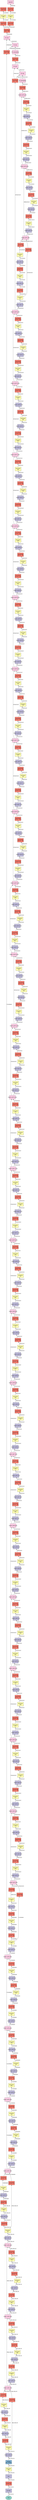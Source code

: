 digraph plot {
	data [label=data fillcolor="#8dd3c7" fixedsize=true height=0.8034 shape=oval style=filled width=1.3]
	bn_data [label=bn_data fillcolor="#bebada" fixedsize=true height=0.8034 shape=box style=filled width=1.3]
	conv0 [label="Convolution\n7x7/2x2, 64" fillcolor="#fb8072" fixedsize=true height=0.8034 shape=box style=filled width=1.3]
	bn0 [label=bn0 fillcolor="#bebada" fixedsize=true height=0.8034 shape=box style=filled width=1.3]
	relu0 [label="Activation\nrelu" fillcolor="#ffffb3" fixedsize=true height=0.8034 shape=box style=filled width=1.3]
	pool0 [label="Pooling\nmax, 3x3/2x2" fillcolor="#80b1d3" fixedsize=true height=0.8034 shape=box style=filled width=1.3]
	stage1_unit1_bn1 [label=stage1_unit1_bn1 fillcolor="#bebada" fixedsize=true height=0.8034 shape=box style=filled width=1.3]
	stage1_unit1_relu1 [label="Activation\nrelu" fillcolor="#ffffb3" fixedsize=true height=0.8034 shape=box style=filled width=1.3]
	stage1_unit1_conv1 [label="Convolution\n1x1/1x1, 64" fillcolor="#fb8072" fixedsize=true height=0.8034 shape=box style=filled width=1.3]
	stage1_unit1_bn2 [label=stage1_unit1_bn2 fillcolor="#bebada" fixedsize=true height=0.8034 shape=box style=filled width=1.3]
	stage1_unit1_relu2 [label="Activation\nrelu" fillcolor="#ffffb3" fixedsize=true height=0.8034 shape=box style=filled width=1.3]
	stage1_unit1_conv2 [label="Convolution\n3x3/1x1, 64" fillcolor="#fb8072" fixedsize=true height=0.8034 shape=box style=filled width=1.3]
	stage1_unit1_bn3 [label=stage1_unit1_bn3 fillcolor="#bebada" fixedsize=true height=0.8034 shape=box style=filled width=1.3]
	stage1_unit1_relu3 [label="Activation\nrelu" fillcolor="#ffffb3" fixedsize=true height=0.8034 shape=box style=filled width=1.3]
	stage1_unit1_conv3 [label="Convolution\n1x1/1x1, 256" fillcolor="#fb8072" fixedsize=true height=0.8034 shape=box style=filled width=1.3]
	stage1_unit1_sc [label="Convolution\n1x1/1x1, 256" fillcolor="#fb8072" fixedsize=true height=0.8034 shape=box style=filled width=1.3]
	stage1_unit1_plus [label=stage1_unit1_plus fillcolor="#fccde5" fixedsize=true height=0.8034 shape=box style=filled width=1.3]
	stage1_unit2_bn1 [label=stage1_unit2_bn1 fillcolor="#bebada" fixedsize=true height=0.8034 shape=box style=filled width=1.3]
	stage1_unit2_relu1 [label="Activation\nrelu" fillcolor="#ffffb3" fixedsize=true height=0.8034 shape=box style=filled width=1.3]
	stage1_unit2_conv1 [label="Convolution\n1x1/1x1, 64" fillcolor="#fb8072" fixedsize=true height=0.8034 shape=box style=filled width=1.3]
	stage1_unit2_bn2 [label=stage1_unit2_bn2 fillcolor="#bebada" fixedsize=true height=0.8034 shape=box style=filled width=1.3]
	stage1_unit2_relu2 [label="Activation\nrelu" fillcolor="#ffffb3" fixedsize=true height=0.8034 shape=box style=filled width=1.3]
	stage1_unit2_conv2 [label="Convolution\n3x3/1x1, 64" fillcolor="#fb8072" fixedsize=true height=0.8034 shape=box style=filled width=1.3]
	stage1_unit2_bn3 [label=stage1_unit2_bn3 fillcolor="#bebada" fixedsize=true height=0.8034 shape=box style=filled width=1.3]
	stage1_unit2_relu3 [label="Activation\nrelu" fillcolor="#ffffb3" fixedsize=true height=0.8034 shape=box style=filled width=1.3]
	stage1_unit2_conv3 [label="Convolution\n1x1/1x1, 256" fillcolor="#fb8072" fixedsize=true height=0.8034 shape=box style=filled width=1.3]
	stage1_unit2_plus [label=stage1_unit2_plus fillcolor="#fccde5" fixedsize=true height=0.8034 shape=box style=filled width=1.3]
	stage1_unit3_bn1 [label=stage1_unit3_bn1 fillcolor="#bebada" fixedsize=true height=0.8034 shape=box style=filled width=1.3]
	stage1_unit3_relu1 [label="Activation\nrelu" fillcolor="#ffffb3" fixedsize=true height=0.8034 shape=box style=filled width=1.3]
	stage1_unit3_conv1 [label="Convolution\n1x1/1x1, 64" fillcolor="#fb8072" fixedsize=true height=0.8034 shape=box style=filled width=1.3]
	stage1_unit3_bn2 [label=stage1_unit3_bn2 fillcolor="#bebada" fixedsize=true height=0.8034 shape=box style=filled width=1.3]
	stage1_unit3_relu2 [label="Activation\nrelu" fillcolor="#ffffb3" fixedsize=true height=0.8034 shape=box style=filled width=1.3]
	stage1_unit3_conv2 [label="Convolution\n3x3/1x1, 64" fillcolor="#fb8072" fixedsize=true height=0.8034 shape=box style=filled width=1.3]
	stage1_unit3_bn3 [label=stage1_unit3_bn3 fillcolor="#bebada" fixedsize=true height=0.8034 shape=box style=filled width=1.3]
	stage1_unit3_relu3 [label="Activation\nrelu" fillcolor="#ffffb3" fixedsize=true height=0.8034 shape=box style=filled width=1.3]
	stage1_unit3_conv3 [label="Convolution\n1x1/1x1, 256" fillcolor="#fb8072" fixedsize=true height=0.8034 shape=box style=filled width=1.3]
	stage1_unit3_plus [label=stage1_unit3_plus fillcolor="#fccde5" fixedsize=true height=0.8034 shape=box style=filled width=1.3]
	stage2_unit1_bn1 [label=stage2_unit1_bn1 fillcolor="#bebada" fixedsize=true height=0.8034 shape=box style=filled width=1.3]
	stage2_unit1_relu1 [label="Activation\nrelu" fillcolor="#ffffb3" fixedsize=true height=0.8034 shape=box style=filled width=1.3]
	stage2_unit1_conv1 [label="Convolution\n1x1/1x1, 128" fillcolor="#fb8072" fixedsize=true height=0.8034 shape=box style=filled width=1.3]
	stage2_unit1_bn2 [label=stage2_unit1_bn2 fillcolor="#bebada" fixedsize=true height=0.8034 shape=box style=filled width=1.3]
	stage2_unit1_relu2 [label="Activation\nrelu" fillcolor="#ffffb3" fixedsize=true height=0.8034 shape=box style=filled width=1.3]
	stage2_unit1_conv2 [label="Convolution\n3x3/2x2, 128" fillcolor="#fb8072" fixedsize=true height=0.8034 shape=box style=filled width=1.3]
	stage2_unit1_bn3 [label=stage2_unit1_bn3 fillcolor="#bebada" fixedsize=true height=0.8034 shape=box style=filled width=1.3]
	stage2_unit1_relu3 [label="Activation\nrelu" fillcolor="#ffffb3" fixedsize=true height=0.8034 shape=box style=filled width=1.3]
	stage2_unit1_conv3 [label="Convolution\n1x1/1x1, 512" fillcolor="#fb8072" fixedsize=true height=0.8034 shape=box style=filled width=1.3]
	stage2_unit1_sc [label="Convolution\n1x1/2x2, 512" fillcolor="#fb8072" fixedsize=true height=0.8034 shape=box style=filled width=1.3]
	stage2_unit1_plus [label=stage2_unit1_plus fillcolor="#fccde5" fixedsize=true height=0.8034 shape=box style=filled width=1.3]
	stage2_unit2_bn1 [label=stage2_unit2_bn1 fillcolor="#bebada" fixedsize=true height=0.8034 shape=box style=filled width=1.3]
	stage2_unit2_relu1 [label="Activation\nrelu" fillcolor="#ffffb3" fixedsize=true height=0.8034 shape=box style=filled width=1.3]
	stage2_unit2_conv1 [label="Convolution\n1x1/1x1, 128" fillcolor="#fb8072" fixedsize=true height=0.8034 shape=box style=filled width=1.3]
	stage2_unit2_bn2 [label=stage2_unit2_bn2 fillcolor="#bebada" fixedsize=true height=0.8034 shape=box style=filled width=1.3]
	stage2_unit2_relu2 [label="Activation\nrelu" fillcolor="#ffffb3" fixedsize=true height=0.8034 shape=box style=filled width=1.3]
	stage2_unit2_conv2 [label="Convolution\n3x3/1x1, 128" fillcolor="#fb8072" fixedsize=true height=0.8034 shape=box style=filled width=1.3]
	stage2_unit2_bn3 [label=stage2_unit2_bn3 fillcolor="#bebada" fixedsize=true height=0.8034 shape=box style=filled width=1.3]
	stage2_unit2_relu3 [label="Activation\nrelu" fillcolor="#ffffb3" fixedsize=true height=0.8034 shape=box style=filled width=1.3]
	stage2_unit2_conv3 [label="Convolution\n1x1/1x1, 512" fillcolor="#fb8072" fixedsize=true height=0.8034 shape=box style=filled width=1.3]
	stage2_unit2_plus [label=stage2_unit2_plus fillcolor="#fccde5" fixedsize=true height=0.8034 shape=box style=filled width=1.3]
	stage2_unit3_bn1 [label=stage2_unit3_bn1 fillcolor="#bebada" fixedsize=true height=0.8034 shape=box style=filled width=1.3]
	stage2_unit3_relu1 [label="Activation\nrelu" fillcolor="#ffffb3" fixedsize=true height=0.8034 shape=box style=filled width=1.3]
	stage2_unit3_conv1 [label="Convolution\n1x1/1x1, 128" fillcolor="#fb8072" fixedsize=true height=0.8034 shape=box style=filled width=1.3]
	stage2_unit3_bn2 [label=stage2_unit3_bn2 fillcolor="#bebada" fixedsize=true height=0.8034 shape=box style=filled width=1.3]
	stage2_unit3_relu2 [label="Activation\nrelu" fillcolor="#ffffb3" fixedsize=true height=0.8034 shape=box style=filled width=1.3]
	stage2_unit3_conv2 [label="Convolution\n3x3/1x1, 128" fillcolor="#fb8072" fixedsize=true height=0.8034 shape=box style=filled width=1.3]
	stage2_unit3_bn3 [label=stage2_unit3_bn3 fillcolor="#bebada" fixedsize=true height=0.8034 shape=box style=filled width=1.3]
	stage2_unit3_relu3 [label="Activation\nrelu" fillcolor="#ffffb3" fixedsize=true height=0.8034 shape=box style=filled width=1.3]
	stage2_unit3_conv3 [label="Convolution\n1x1/1x1, 512" fillcolor="#fb8072" fixedsize=true height=0.8034 shape=box style=filled width=1.3]
	stage2_unit3_plus [label=stage2_unit3_plus fillcolor="#fccde5" fixedsize=true height=0.8034 shape=box style=filled width=1.3]
	stage2_unit4_bn1 [label=stage2_unit4_bn1 fillcolor="#bebada" fixedsize=true height=0.8034 shape=box style=filled width=1.3]
	stage2_unit4_relu1 [label="Activation\nrelu" fillcolor="#ffffb3" fixedsize=true height=0.8034 shape=box style=filled width=1.3]
	stage2_unit4_conv1 [label="Convolution\n1x1/1x1, 128" fillcolor="#fb8072" fixedsize=true height=0.8034 shape=box style=filled width=1.3]
	stage2_unit4_bn2 [label=stage2_unit4_bn2 fillcolor="#bebada" fixedsize=true height=0.8034 shape=box style=filled width=1.3]
	stage2_unit4_relu2 [label="Activation\nrelu" fillcolor="#ffffb3" fixedsize=true height=0.8034 shape=box style=filled width=1.3]
	stage2_unit4_conv2 [label="Convolution\n3x3/1x1, 128" fillcolor="#fb8072" fixedsize=true height=0.8034 shape=box style=filled width=1.3]
	stage2_unit4_bn3 [label=stage2_unit4_bn3 fillcolor="#bebada" fixedsize=true height=0.8034 shape=box style=filled width=1.3]
	stage2_unit4_relu3 [label="Activation\nrelu" fillcolor="#ffffb3" fixedsize=true height=0.8034 shape=box style=filled width=1.3]
	stage2_unit4_conv3 [label="Convolution\n1x1/1x1, 512" fillcolor="#fb8072" fixedsize=true height=0.8034 shape=box style=filled width=1.3]
	stage2_unit4_plus [label=stage2_unit4_plus fillcolor="#fccde5" fixedsize=true height=0.8034 shape=box style=filled width=1.3]
	stage3_unit1_bn1 [label=stage3_unit1_bn1 fillcolor="#bebada" fixedsize=true height=0.8034 shape=box style=filled width=1.3]
	stage3_unit1_relu1 [label="Activation\nrelu" fillcolor="#ffffb3" fixedsize=true height=0.8034 shape=box style=filled width=1.3]
	stage3_unit1_conv1 [label="Convolution\n1x1/1x1, 256" fillcolor="#fb8072" fixedsize=true height=0.8034 shape=box style=filled width=1.3]
	stage3_unit1_bn2 [label=stage3_unit1_bn2 fillcolor="#bebada" fixedsize=true height=0.8034 shape=box style=filled width=1.3]
	stage3_unit1_relu2 [label="Activation\nrelu" fillcolor="#ffffb3" fixedsize=true height=0.8034 shape=box style=filled width=1.3]
	stage3_unit1_conv2 [label="Convolution\n3x3/2x2, 256" fillcolor="#fb8072" fixedsize=true height=0.8034 shape=box style=filled width=1.3]
	stage3_unit1_bn3 [label=stage3_unit1_bn3 fillcolor="#bebada" fixedsize=true height=0.8034 shape=box style=filled width=1.3]
	stage3_unit1_relu3 [label="Activation\nrelu" fillcolor="#ffffb3" fixedsize=true height=0.8034 shape=box style=filled width=1.3]
	stage3_unit1_conv3 [label="Convolution\n1x1/1x1, 1024" fillcolor="#fb8072" fixedsize=true height=0.8034 shape=box style=filled width=1.3]
	stage3_unit1_sc [label="Convolution\n1x1/2x2, 1024" fillcolor="#fb8072" fixedsize=true height=0.8034 shape=box style=filled width=1.3]
	stage3_unit1_plus [label=stage3_unit1_plus fillcolor="#fccde5" fixedsize=true height=0.8034 shape=box style=filled width=1.3]
	stage3_unit2_bn1 [label=stage3_unit2_bn1 fillcolor="#bebada" fixedsize=true height=0.8034 shape=box style=filled width=1.3]
	stage3_unit2_relu1 [label="Activation\nrelu" fillcolor="#ffffb3" fixedsize=true height=0.8034 shape=box style=filled width=1.3]
	stage3_unit2_conv1 [label="Convolution\n1x1/1x1, 256" fillcolor="#fb8072" fixedsize=true height=0.8034 shape=box style=filled width=1.3]
	stage3_unit2_bn2 [label=stage3_unit2_bn2 fillcolor="#bebada" fixedsize=true height=0.8034 shape=box style=filled width=1.3]
	stage3_unit2_relu2 [label="Activation\nrelu" fillcolor="#ffffb3" fixedsize=true height=0.8034 shape=box style=filled width=1.3]
	stage3_unit2_conv2 [label="Convolution\n3x3/1x1, 256" fillcolor="#fb8072" fixedsize=true height=0.8034 shape=box style=filled width=1.3]
	stage3_unit2_bn3 [label=stage3_unit2_bn3 fillcolor="#bebada" fixedsize=true height=0.8034 shape=box style=filled width=1.3]
	stage3_unit2_relu3 [label="Activation\nrelu" fillcolor="#ffffb3" fixedsize=true height=0.8034 shape=box style=filled width=1.3]
	stage3_unit2_conv3 [label="Convolution\n1x1/1x1, 1024" fillcolor="#fb8072" fixedsize=true height=0.8034 shape=box style=filled width=1.3]
	stage3_unit2_plus [label=stage3_unit2_plus fillcolor="#fccde5" fixedsize=true height=0.8034 shape=box style=filled width=1.3]
	stage3_unit3_bn1 [label=stage3_unit3_bn1 fillcolor="#bebada" fixedsize=true height=0.8034 shape=box style=filled width=1.3]
	stage3_unit3_relu1 [label="Activation\nrelu" fillcolor="#ffffb3" fixedsize=true height=0.8034 shape=box style=filled width=1.3]
	stage3_unit3_conv1 [label="Convolution\n1x1/1x1, 256" fillcolor="#fb8072" fixedsize=true height=0.8034 shape=box style=filled width=1.3]
	stage3_unit3_bn2 [label=stage3_unit3_bn2 fillcolor="#bebada" fixedsize=true height=0.8034 shape=box style=filled width=1.3]
	stage3_unit3_relu2 [label="Activation\nrelu" fillcolor="#ffffb3" fixedsize=true height=0.8034 shape=box style=filled width=1.3]
	stage3_unit3_conv2 [label="Convolution\n3x3/1x1, 256" fillcolor="#fb8072" fixedsize=true height=0.8034 shape=box style=filled width=1.3]
	stage3_unit3_bn3 [label=stage3_unit3_bn3 fillcolor="#bebada" fixedsize=true height=0.8034 shape=box style=filled width=1.3]
	stage3_unit3_relu3 [label="Activation\nrelu" fillcolor="#ffffb3" fixedsize=true height=0.8034 shape=box style=filled width=1.3]
	stage3_unit3_conv3 [label="Convolution\n1x1/1x1, 1024" fillcolor="#fb8072" fixedsize=true height=0.8034 shape=box style=filled width=1.3]
	stage3_unit3_plus [label=stage3_unit3_plus fillcolor="#fccde5" fixedsize=true height=0.8034 shape=box style=filled width=1.3]
	stage3_unit4_bn1 [label=stage3_unit4_bn1 fillcolor="#bebada" fixedsize=true height=0.8034 shape=box style=filled width=1.3]
	stage3_unit4_relu1 [label="Activation\nrelu" fillcolor="#ffffb3" fixedsize=true height=0.8034 shape=box style=filled width=1.3]
	stage3_unit4_conv1 [label="Convolution\n1x1/1x1, 256" fillcolor="#fb8072" fixedsize=true height=0.8034 shape=box style=filled width=1.3]
	stage3_unit4_bn2 [label=stage3_unit4_bn2 fillcolor="#bebada" fixedsize=true height=0.8034 shape=box style=filled width=1.3]
	stage3_unit4_relu2 [label="Activation\nrelu" fillcolor="#ffffb3" fixedsize=true height=0.8034 shape=box style=filled width=1.3]
	stage3_unit4_conv2 [label="Convolution\n3x3/1x1, 256" fillcolor="#fb8072" fixedsize=true height=0.8034 shape=box style=filled width=1.3]
	stage3_unit4_bn3 [label=stage3_unit4_bn3 fillcolor="#bebada" fixedsize=true height=0.8034 shape=box style=filled width=1.3]
	stage3_unit4_relu3 [label="Activation\nrelu" fillcolor="#ffffb3" fixedsize=true height=0.8034 shape=box style=filled width=1.3]
	stage3_unit4_conv3 [label="Convolution\n1x1/1x1, 1024" fillcolor="#fb8072" fixedsize=true height=0.8034 shape=box style=filled width=1.3]
	stage3_unit4_plus [label=stage3_unit4_plus fillcolor="#fccde5" fixedsize=true height=0.8034 shape=box style=filled width=1.3]
	stage3_unit5_bn1 [label=stage3_unit5_bn1 fillcolor="#bebada" fixedsize=true height=0.8034 shape=box style=filled width=1.3]
	stage3_unit5_relu1 [label="Activation\nrelu" fillcolor="#ffffb3" fixedsize=true height=0.8034 shape=box style=filled width=1.3]
	stage3_unit5_conv1 [label="Convolution\n1x1/1x1, 256" fillcolor="#fb8072" fixedsize=true height=0.8034 shape=box style=filled width=1.3]
	stage3_unit5_bn2 [label=stage3_unit5_bn2 fillcolor="#bebada" fixedsize=true height=0.8034 shape=box style=filled width=1.3]
	stage3_unit5_relu2 [label="Activation\nrelu" fillcolor="#ffffb3" fixedsize=true height=0.8034 shape=box style=filled width=1.3]
	stage3_unit5_conv2 [label="Convolution\n3x3/1x1, 256" fillcolor="#fb8072" fixedsize=true height=0.8034 shape=box style=filled width=1.3]
	stage3_unit5_bn3 [label=stage3_unit5_bn3 fillcolor="#bebada" fixedsize=true height=0.8034 shape=box style=filled width=1.3]
	stage3_unit5_relu3 [label="Activation\nrelu" fillcolor="#ffffb3" fixedsize=true height=0.8034 shape=box style=filled width=1.3]
	stage3_unit5_conv3 [label="Convolution\n1x1/1x1, 1024" fillcolor="#fb8072" fixedsize=true height=0.8034 shape=box style=filled width=1.3]
	stage3_unit5_plus [label=stage3_unit5_plus fillcolor="#fccde5" fixedsize=true height=0.8034 shape=box style=filled width=1.3]
	stage3_unit6_bn1 [label=stage3_unit6_bn1 fillcolor="#bebada" fixedsize=true height=0.8034 shape=box style=filled width=1.3]
	stage3_unit6_relu1 [label="Activation\nrelu" fillcolor="#ffffb3" fixedsize=true height=0.8034 shape=box style=filled width=1.3]
	stage3_unit6_conv1 [label="Convolution\n1x1/1x1, 256" fillcolor="#fb8072" fixedsize=true height=0.8034 shape=box style=filled width=1.3]
	stage3_unit6_bn2 [label=stage3_unit6_bn2 fillcolor="#bebada" fixedsize=true height=0.8034 shape=box style=filled width=1.3]
	stage3_unit6_relu2 [label="Activation\nrelu" fillcolor="#ffffb3" fixedsize=true height=0.8034 shape=box style=filled width=1.3]
	stage3_unit6_conv2 [label="Convolution\n3x3/1x1, 256" fillcolor="#fb8072" fixedsize=true height=0.8034 shape=box style=filled width=1.3]
	stage3_unit6_bn3 [label=stage3_unit6_bn3 fillcolor="#bebada" fixedsize=true height=0.8034 shape=box style=filled width=1.3]
	stage3_unit6_relu3 [label="Activation\nrelu" fillcolor="#ffffb3" fixedsize=true height=0.8034 shape=box style=filled width=1.3]
	stage3_unit6_conv3 [label="Convolution\n1x1/1x1, 1024" fillcolor="#fb8072" fixedsize=true height=0.8034 shape=box style=filled width=1.3]
	stage3_unit6_plus [label=stage3_unit6_plus fillcolor="#fccde5" fixedsize=true height=0.8034 shape=box style=filled width=1.3]
	stage3_unit7_bn1 [label=stage3_unit7_bn1 fillcolor="#bebada" fixedsize=true height=0.8034 shape=box style=filled width=1.3]
	stage3_unit7_relu1 [label="Activation\nrelu" fillcolor="#ffffb3" fixedsize=true height=0.8034 shape=box style=filled width=1.3]
	stage3_unit7_conv1 [label="Convolution\n1x1/1x1, 256" fillcolor="#fb8072" fixedsize=true height=0.8034 shape=box style=filled width=1.3]
	stage3_unit7_bn2 [label=stage3_unit7_bn2 fillcolor="#bebada" fixedsize=true height=0.8034 shape=box style=filled width=1.3]
	stage3_unit7_relu2 [label="Activation\nrelu" fillcolor="#ffffb3" fixedsize=true height=0.8034 shape=box style=filled width=1.3]
	stage3_unit7_conv2 [label="Convolution\n3x3/1x1, 256" fillcolor="#fb8072" fixedsize=true height=0.8034 shape=box style=filled width=1.3]
	stage3_unit7_bn3 [label=stage3_unit7_bn3 fillcolor="#bebada" fixedsize=true height=0.8034 shape=box style=filled width=1.3]
	stage3_unit7_relu3 [label="Activation\nrelu" fillcolor="#ffffb3" fixedsize=true height=0.8034 shape=box style=filled width=1.3]
	stage3_unit7_conv3 [label="Convolution\n1x1/1x1, 1024" fillcolor="#fb8072" fixedsize=true height=0.8034 shape=box style=filled width=1.3]
	stage3_unit7_plus [label=stage3_unit7_plus fillcolor="#fccde5" fixedsize=true height=0.8034 shape=box style=filled width=1.3]
	stage3_unit8_bn1 [label=stage3_unit8_bn1 fillcolor="#bebada" fixedsize=true height=0.8034 shape=box style=filled width=1.3]
	stage3_unit8_relu1 [label="Activation\nrelu" fillcolor="#ffffb3" fixedsize=true height=0.8034 shape=box style=filled width=1.3]
	stage3_unit8_conv1 [label="Convolution\n1x1/1x1, 256" fillcolor="#fb8072" fixedsize=true height=0.8034 shape=box style=filled width=1.3]
	stage3_unit8_bn2 [label=stage3_unit8_bn2 fillcolor="#bebada" fixedsize=true height=0.8034 shape=box style=filled width=1.3]
	stage3_unit8_relu2 [label="Activation\nrelu" fillcolor="#ffffb3" fixedsize=true height=0.8034 shape=box style=filled width=1.3]
	stage3_unit8_conv2 [label="Convolution\n3x3/1x1, 256" fillcolor="#fb8072" fixedsize=true height=0.8034 shape=box style=filled width=1.3]
	stage3_unit8_bn3 [label=stage3_unit8_bn3 fillcolor="#bebada" fixedsize=true height=0.8034 shape=box style=filled width=1.3]
	stage3_unit8_relu3 [label="Activation\nrelu" fillcolor="#ffffb3" fixedsize=true height=0.8034 shape=box style=filled width=1.3]
	stage3_unit8_conv3 [label="Convolution\n1x1/1x1, 1024" fillcolor="#fb8072" fixedsize=true height=0.8034 shape=box style=filled width=1.3]
	stage3_unit8_plus [label=stage3_unit8_plus fillcolor="#fccde5" fixedsize=true height=0.8034 shape=box style=filled width=1.3]
	stage3_unit9_bn1 [label=stage3_unit9_bn1 fillcolor="#bebada" fixedsize=true height=0.8034 shape=box style=filled width=1.3]
	stage3_unit9_relu1 [label="Activation\nrelu" fillcolor="#ffffb3" fixedsize=true height=0.8034 shape=box style=filled width=1.3]
	stage3_unit9_conv1 [label="Convolution\n1x1/1x1, 256" fillcolor="#fb8072" fixedsize=true height=0.8034 shape=box style=filled width=1.3]
	stage3_unit9_bn2 [label=stage3_unit9_bn2 fillcolor="#bebada" fixedsize=true height=0.8034 shape=box style=filled width=1.3]
	stage3_unit9_relu2 [label="Activation\nrelu" fillcolor="#ffffb3" fixedsize=true height=0.8034 shape=box style=filled width=1.3]
	stage3_unit9_conv2 [label="Convolution\n3x3/1x1, 256" fillcolor="#fb8072" fixedsize=true height=0.8034 shape=box style=filled width=1.3]
	stage3_unit9_bn3 [label=stage3_unit9_bn3 fillcolor="#bebada" fixedsize=true height=0.8034 shape=box style=filled width=1.3]
	stage3_unit9_relu3 [label="Activation\nrelu" fillcolor="#ffffb3" fixedsize=true height=0.8034 shape=box style=filled width=1.3]
	stage3_unit9_conv3 [label="Convolution\n1x1/1x1, 1024" fillcolor="#fb8072" fixedsize=true height=0.8034 shape=box style=filled width=1.3]
	stage3_unit9_plus [label=stage3_unit9_plus fillcolor="#fccde5" fixedsize=true height=0.8034 shape=box style=filled width=1.3]
	stage3_unit10_bn1 [label=stage3_unit10_bn1 fillcolor="#bebada" fixedsize=true height=0.8034 shape=box style=filled width=1.3]
	stage3_unit10_relu1 [label="Activation\nrelu" fillcolor="#ffffb3" fixedsize=true height=0.8034 shape=box style=filled width=1.3]
	stage3_unit10_conv1 [label="Convolution\n1x1/1x1, 256" fillcolor="#fb8072" fixedsize=true height=0.8034 shape=box style=filled width=1.3]
	stage3_unit10_bn2 [label=stage3_unit10_bn2 fillcolor="#bebada" fixedsize=true height=0.8034 shape=box style=filled width=1.3]
	stage3_unit10_relu2 [label="Activation\nrelu" fillcolor="#ffffb3" fixedsize=true height=0.8034 shape=box style=filled width=1.3]
	stage3_unit10_conv2 [label="Convolution\n3x3/1x1, 256" fillcolor="#fb8072" fixedsize=true height=0.8034 shape=box style=filled width=1.3]
	stage3_unit10_bn3 [label=stage3_unit10_bn3 fillcolor="#bebada" fixedsize=true height=0.8034 shape=box style=filled width=1.3]
	stage3_unit10_relu3 [label="Activation\nrelu" fillcolor="#ffffb3" fixedsize=true height=0.8034 shape=box style=filled width=1.3]
	stage3_unit10_conv3 [label="Convolution\n1x1/1x1, 1024" fillcolor="#fb8072" fixedsize=true height=0.8034 shape=box style=filled width=1.3]
	stage3_unit10_plus [label=stage3_unit10_plus fillcolor="#fccde5" fixedsize=true height=0.8034 shape=box style=filled width=1.3]
	stage3_unit11_bn1 [label=stage3_unit11_bn1 fillcolor="#bebada" fixedsize=true height=0.8034 shape=box style=filled width=1.3]
	stage3_unit11_relu1 [label="Activation\nrelu" fillcolor="#ffffb3" fixedsize=true height=0.8034 shape=box style=filled width=1.3]
	stage3_unit11_conv1 [label="Convolution\n1x1/1x1, 256" fillcolor="#fb8072" fixedsize=true height=0.8034 shape=box style=filled width=1.3]
	stage3_unit11_bn2 [label=stage3_unit11_bn2 fillcolor="#bebada" fixedsize=true height=0.8034 shape=box style=filled width=1.3]
	stage3_unit11_relu2 [label="Activation\nrelu" fillcolor="#ffffb3" fixedsize=true height=0.8034 shape=box style=filled width=1.3]
	stage3_unit11_conv2 [label="Convolution\n3x3/1x1, 256" fillcolor="#fb8072" fixedsize=true height=0.8034 shape=box style=filled width=1.3]
	stage3_unit11_bn3 [label=stage3_unit11_bn3 fillcolor="#bebada" fixedsize=true height=0.8034 shape=box style=filled width=1.3]
	stage3_unit11_relu3 [label="Activation\nrelu" fillcolor="#ffffb3" fixedsize=true height=0.8034 shape=box style=filled width=1.3]
	stage3_unit11_conv3 [label="Convolution\n1x1/1x1, 1024" fillcolor="#fb8072" fixedsize=true height=0.8034 shape=box style=filled width=1.3]
	stage3_unit11_plus [label=stage3_unit11_plus fillcolor="#fccde5" fixedsize=true height=0.8034 shape=box style=filled width=1.3]
	stage3_unit12_bn1 [label=stage3_unit12_bn1 fillcolor="#bebada" fixedsize=true height=0.8034 shape=box style=filled width=1.3]
	stage3_unit12_relu1 [label="Activation\nrelu" fillcolor="#ffffb3" fixedsize=true height=0.8034 shape=box style=filled width=1.3]
	stage3_unit12_conv1 [label="Convolution\n1x1/1x1, 256" fillcolor="#fb8072" fixedsize=true height=0.8034 shape=box style=filled width=1.3]
	stage3_unit12_bn2 [label=stage3_unit12_bn2 fillcolor="#bebada" fixedsize=true height=0.8034 shape=box style=filled width=1.3]
	stage3_unit12_relu2 [label="Activation\nrelu" fillcolor="#ffffb3" fixedsize=true height=0.8034 shape=box style=filled width=1.3]
	stage3_unit12_conv2 [label="Convolution\n3x3/1x1, 256" fillcolor="#fb8072" fixedsize=true height=0.8034 shape=box style=filled width=1.3]
	stage3_unit12_bn3 [label=stage3_unit12_bn3 fillcolor="#bebada" fixedsize=true height=0.8034 shape=box style=filled width=1.3]
	stage3_unit12_relu3 [label="Activation\nrelu" fillcolor="#ffffb3" fixedsize=true height=0.8034 shape=box style=filled width=1.3]
	stage3_unit12_conv3 [label="Convolution\n1x1/1x1, 1024" fillcolor="#fb8072" fixedsize=true height=0.8034 shape=box style=filled width=1.3]
	stage3_unit12_plus [label=stage3_unit12_plus fillcolor="#fccde5" fixedsize=true height=0.8034 shape=box style=filled width=1.3]
	stage3_unit13_bn1 [label=stage3_unit13_bn1 fillcolor="#bebada" fixedsize=true height=0.8034 shape=box style=filled width=1.3]
	stage3_unit13_relu1 [label="Activation\nrelu" fillcolor="#ffffb3" fixedsize=true height=0.8034 shape=box style=filled width=1.3]
	stage3_unit13_conv1 [label="Convolution\n1x1/1x1, 256" fillcolor="#fb8072" fixedsize=true height=0.8034 shape=box style=filled width=1.3]
	stage3_unit13_bn2 [label=stage3_unit13_bn2 fillcolor="#bebada" fixedsize=true height=0.8034 shape=box style=filled width=1.3]
	stage3_unit13_relu2 [label="Activation\nrelu" fillcolor="#ffffb3" fixedsize=true height=0.8034 shape=box style=filled width=1.3]
	stage3_unit13_conv2 [label="Convolution\n3x3/1x1, 256" fillcolor="#fb8072" fixedsize=true height=0.8034 shape=box style=filled width=1.3]
	stage3_unit13_bn3 [label=stage3_unit13_bn3 fillcolor="#bebada" fixedsize=true height=0.8034 shape=box style=filled width=1.3]
	stage3_unit13_relu3 [label="Activation\nrelu" fillcolor="#ffffb3" fixedsize=true height=0.8034 shape=box style=filled width=1.3]
	stage3_unit13_conv3 [label="Convolution\n1x1/1x1, 1024" fillcolor="#fb8072" fixedsize=true height=0.8034 shape=box style=filled width=1.3]
	stage3_unit13_plus [label=stage3_unit13_plus fillcolor="#fccde5" fixedsize=true height=0.8034 shape=box style=filled width=1.3]
	stage3_unit14_bn1 [label=stage3_unit14_bn1 fillcolor="#bebada" fixedsize=true height=0.8034 shape=box style=filled width=1.3]
	stage3_unit14_relu1 [label="Activation\nrelu" fillcolor="#ffffb3" fixedsize=true height=0.8034 shape=box style=filled width=1.3]
	stage3_unit14_conv1 [label="Convolution\n1x1/1x1, 256" fillcolor="#fb8072" fixedsize=true height=0.8034 shape=box style=filled width=1.3]
	stage3_unit14_bn2 [label=stage3_unit14_bn2 fillcolor="#bebada" fixedsize=true height=0.8034 shape=box style=filled width=1.3]
	stage3_unit14_relu2 [label="Activation\nrelu" fillcolor="#ffffb3" fixedsize=true height=0.8034 shape=box style=filled width=1.3]
	stage3_unit14_conv2 [label="Convolution\n3x3/1x1, 256" fillcolor="#fb8072" fixedsize=true height=0.8034 shape=box style=filled width=1.3]
	stage3_unit14_bn3 [label=stage3_unit14_bn3 fillcolor="#bebada" fixedsize=true height=0.8034 shape=box style=filled width=1.3]
	stage3_unit14_relu3 [label="Activation\nrelu" fillcolor="#ffffb3" fixedsize=true height=0.8034 shape=box style=filled width=1.3]
	stage3_unit14_conv3 [label="Convolution\n1x1/1x1, 1024" fillcolor="#fb8072" fixedsize=true height=0.8034 shape=box style=filled width=1.3]
	stage3_unit14_plus [label=stage3_unit14_plus fillcolor="#fccde5" fixedsize=true height=0.8034 shape=box style=filled width=1.3]
	stage3_unit15_bn1 [label=stage3_unit15_bn1 fillcolor="#bebada" fixedsize=true height=0.8034 shape=box style=filled width=1.3]
	stage3_unit15_relu1 [label="Activation\nrelu" fillcolor="#ffffb3" fixedsize=true height=0.8034 shape=box style=filled width=1.3]
	stage3_unit15_conv1 [label="Convolution\n1x1/1x1, 256" fillcolor="#fb8072" fixedsize=true height=0.8034 shape=box style=filled width=1.3]
	stage3_unit15_bn2 [label=stage3_unit15_bn2 fillcolor="#bebada" fixedsize=true height=0.8034 shape=box style=filled width=1.3]
	stage3_unit15_relu2 [label="Activation\nrelu" fillcolor="#ffffb3" fixedsize=true height=0.8034 shape=box style=filled width=1.3]
	stage3_unit15_conv2 [label="Convolution\n3x3/1x1, 256" fillcolor="#fb8072" fixedsize=true height=0.8034 shape=box style=filled width=1.3]
	stage3_unit15_bn3 [label=stage3_unit15_bn3 fillcolor="#bebada" fixedsize=true height=0.8034 shape=box style=filled width=1.3]
	stage3_unit15_relu3 [label="Activation\nrelu" fillcolor="#ffffb3" fixedsize=true height=0.8034 shape=box style=filled width=1.3]
	stage3_unit15_conv3 [label="Convolution\n1x1/1x1, 1024" fillcolor="#fb8072" fixedsize=true height=0.8034 shape=box style=filled width=1.3]
	stage3_unit15_plus [label=stage3_unit15_plus fillcolor="#fccde5" fixedsize=true height=0.8034 shape=box style=filled width=1.3]
	stage3_unit16_bn1 [label=stage3_unit16_bn1 fillcolor="#bebada" fixedsize=true height=0.8034 shape=box style=filled width=1.3]
	stage3_unit16_relu1 [label="Activation\nrelu" fillcolor="#ffffb3" fixedsize=true height=0.8034 shape=box style=filled width=1.3]
	stage3_unit16_conv1 [label="Convolution\n1x1/1x1, 256" fillcolor="#fb8072" fixedsize=true height=0.8034 shape=box style=filled width=1.3]
	stage3_unit16_bn2 [label=stage3_unit16_bn2 fillcolor="#bebada" fixedsize=true height=0.8034 shape=box style=filled width=1.3]
	stage3_unit16_relu2 [label="Activation\nrelu" fillcolor="#ffffb3" fixedsize=true height=0.8034 shape=box style=filled width=1.3]
	stage3_unit16_conv2 [label="Convolution\n3x3/1x1, 256" fillcolor="#fb8072" fixedsize=true height=0.8034 shape=box style=filled width=1.3]
	stage3_unit16_bn3 [label=stage3_unit16_bn3 fillcolor="#bebada" fixedsize=true height=0.8034 shape=box style=filled width=1.3]
	stage3_unit16_relu3 [label="Activation\nrelu" fillcolor="#ffffb3" fixedsize=true height=0.8034 shape=box style=filled width=1.3]
	stage3_unit16_conv3 [label="Convolution\n1x1/1x1, 1024" fillcolor="#fb8072" fixedsize=true height=0.8034 shape=box style=filled width=1.3]
	stage3_unit16_plus [label=stage3_unit16_plus fillcolor="#fccde5" fixedsize=true height=0.8034 shape=box style=filled width=1.3]
	stage3_unit17_bn1 [label=stage3_unit17_bn1 fillcolor="#bebada" fixedsize=true height=0.8034 shape=box style=filled width=1.3]
	stage3_unit17_relu1 [label="Activation\nrelu" fillcolor="#ffffb3" fixedsize=true height=0.8034 shape=box style=filled width=1.3]
	stage3_unit17_conv1 [label="Convolution\n1x1/1x1, 256" fillcolor="#fb8072" fixedsize=true height=0.8034 shape=box style=filled width=1.3]
	stage3_unit17_bn2 [label=stage3_unit17_bn2 fillcolor="#bebada" fixedsize=true height=0.8034 shape=box style=filled width=1.3]
	stage3_unit17_relu2 [label="Activation\nrelu" fillcolor="#ffffb3" fixedsize=true height=0.8034 shape=box style=filled width=1.3]
	stage3_unit17_conv2 [label="Convolution\n3x3/1x1, 256" fillcolor="#fb8072" fixedsize=true height=0.8034 shape=box style=filled width=1.3]
	stage3_unit17_bn3 [label=stage3_unit17_bn3 fillcolor="#bebada" fixedsize=true height=0.8034 shape=box style=filled width=1.3]
	stage3_unit17_relu3 [label="Activation\nrelu" fillcolor="#ffffb3" fixedsize=true height=0.8034 shape=box style=filled width=1.3]
	stage3_unit17_conv3 [label="Convolution\n1x1/1x1, 1024" fillcolor="#fb8072" fixedsize=true height=0.8034 shape=box style=filled width=1.3]
	stage3_unit17_plus [label=stage3_unit17_plus fillcolor="#fccde5" fixedsize=true height=0.8034 shape=box style=filled width=1.3]
	stage3_unit18_bn1 [label=stage3_unit18_bn1 fillcolor="#bebada" fixedsize=true height=0.8034 shape=box style=filled width=1.3]
	stage3_unit18_relu1 [label="Activation\nrelu" fillcolor="#ffffb3" fixedsize=true height=0.8034 shape=box style=filled width=1.3]
	stage3_unit18_conv1 [label="Convolution\n1x1/1x1, 256" fillcolor="#fb8072" fixedsize=true height=0.8034 shape=box style=filled width=1.3]
	stage3_unit18_bn2 [label=stage3_unit18_bn2 fillcolor="#bebada" fixedsize=true height=0.8034 shape=box style=filled width=1.3]
	stage3_unit18_relu2 [label="Activation\nrelu" fillcolor="#ffffb3" fixedsize=true height=0.8034 shape=box style=filled width=1.3]
	stage3_unit18_conv2 [label="Convolution\n3x3/1x1, 256" fillcolor="#fb8072" fixedsize=true height=0.8034 shape=box style=filled width=1.3]
	stage3_unit18_bn3 [label=stage3_unit18_bn3 fillcolor="#bebada" fixedsize=true height=0.8034 shape=box style=filled width=1.3]
	stage3_unit18_relu3 [label="Activation\nrelu" fillcolor="#ffffb3" fixedsize=true height=0.8034 shape=box style=filled width=1.3]
	stage3_unit18_conv3 [label="Convolution\n1x1/1x1, 1024" fillcolor="#fb8072" fixedsize=true height=0.8034 shape=box style=filled width=1.3]
	stage3_unit18_plus [label=stage3_unit18_plus fillcolor="#fccde5" fixedsize=true height=0.8034 shape=box style=filled width=1.3]
	stage3_unit19_bn1 [label=stage3_unit19_bn1 fillcolor="#bebada" fixedsize=true height=0.8034 shape=box style=filled width=1.3]
	stage3_unit19_relu1 [label="Activation\nrelu" fillcolor="#ffffb3" fixedsize=true height=0.8034 shape=box style=filled width=1.3]
	stage3_unit19_conv1 [label="Convolution\n1x1/1x1, 256" fillcolor="#fb8072" fixedsize=true height=0.8034 shape=box style=filled width=1.3]
	stage3_unit19_bn2 [label=stage3_unit19_bn2 fillcolor="#bebada" fixedsize=true height=0.8034 shape=box style=filled width=1.3]
	stage3_unit19_relu2 [label="Activation\nrelu" fillcolor="#ffffb3" fixedsize=true height=0.8034 shape=box style=filled width=1.3]
	stage3_unit19_conv2 [label="Convolution\n3x3/1x1, 256" fillcolor="#fb8072" fixedsize=true height=0.8034 shape=box style=filled width=1.3]
	stage3_unit19_bn3 [label=stage3_unit19_bn3 fillcolor="#bebada" fixedsize=true height=0.8034 shape=box style=filled width=1.3]
	stage3_unit19_relu3 [label="Activation\nrelu" fillcolor="#ffffb3" fixedsize=true height=0.8034 shape=box style=filled width=1.3]
	stage3_unit19_conv3 [label="Convolution\n1x1/1x1, 1024" fillcolor="#fb8072" fixedsize=true height=0.8034 shape=box style=filled width=1.3]
	stage3_unit19_plus [label=stage3_unit19_plus fillcolor="#fccde5" fixedsize=true height=0.8034 shape=box style=filled width=1.3]
	stage3_unit20_bn1 [label=stage3_unit20_bn1 fillcolor="#bebada" fixedsize=true height=0.8034 shape=box style=filled width=1.3]
	stage3_unit20_relu1 [label="Activation\nrelu" fillcolor="#ffffb3" fixedsize=true height=0.8034 shape=box style=filled width=1.3]
	stage3_unit20_conv1 [label="Convolution\n1x1/1x1, 256" fillcolor="#fb8072" fixedsize=true height=0.8034 shape=box style=filled width=1.3]
	stage3_unit20_bn2 [label=stage3_unit20_bn2 fillcolor="#bebada" fixedsize=true height=0.8034 shape=box style=filled width=1.3]
	stage3_unit20_relu2 [label="Activation\nrelu" fillcolor="#ffffb3" fixedsize=true height=0.8034 shape=box style=filled width=1.3]
	stage3_unit20_conv2 [label="Convolution\n3x3/1x1, 256" fillcolor="#fb8072" fixedsize=true height=0.8034 shape=box style=filled width=1.3]
	stage3_unit20_bn3 [label=stage3_unit20_bn3 fillcolor="#bebada" fixedsize=true height=0.8034 shape=box style=filled width=1.3]
	stage3_unit20_relu3 [label="Activation\nrelu" fillcolor="#ffffb3" fixedsize=true height=0.8034 shape=box style=filled width=1.3]
	stage3_unit20_conv3 [label="Convolution\n1x1/1x1, 1024" fillcolor="#fb8072" fixedsize=true height=0.8034 shape=box style=filled width=1.3]
	stage3_unit20_plus [label=stage3_unit20_plus fillcolor="#fccde5" fixedsize=true height=0.8034 shape=box style=filled width=1.3]
	stage3_unit21_bn1 [label=stage3_unit21_bn1 fillcolor="#bebada" fixedsize=true height=0.8034 shape=box style=filled width=1.3]
	stage3_unit21_relu1 [label="Activation\nrelu" fillcolor="#ffffb3" fixedsize=true height=0.8034 shape=box style=filled width=1.3]
	stage3_unit21_conv1 [label="Convolution\n1x1/1x1, 256" fillcolor="#fb8072" fixedsize=true height=0.8034 shape=box style=filled width=1.3]
	stage3_unit21_bn2 [label=stage3_unit21_bn2 fillcolor="#bebada" fixedsize=true height=0.8034 shape=box style=filled width=1.3]
	stage3_unit21_relu2 [label="Activation\nrelu" fillcolor="#ffffb3" fixedsize=true height=0.8034 shape=box style=filled width=1.3]
	stage3_unit21_conv2 [label="Convolution\n3x3/1x1, 256" fillcolor="#fb8072" fixedsize=true height=0.8034 shape=box style=filled width=1.3]
	stage3_unit21_bn3 [label=stage3_unit21_bn3 fillcolor="#bebada" fixedsize=true height=0.8034 shape=box style=filled width=1.3]
	stage3_unit21_relu3 [label="Activation\nrelu" fillcolor="#ffffb3" fixedsize=true height=0.8034 shape=box style=filled width=1.3]
	stage3_unit21_conv3 [label="Convolution\n1x1/1x1, 1024" fillcolor="#fb8072" fixedsize=true height=0.8034 shape=box style=filled width=1.3]
	stage3_unit21_plus [label=stage3_unit21_plus fillcolor="#fccde5" fixedsize=true height=0.8034 shape=box style=filled width=1.3]
	stage3_unit22_bn1 [label=stage3_unit22_bn1 fillcolor="#bebada" fixedsize=true height=0.8034 shape=box style=filled width=1.3]
	stage3_unit22_relu1 [label="Activation\nrelu" fillcolor="#ffffb3" fixedsize=true height=0.8034 shape=box style=filled width=1.3]
	stage3_unit22_conv1 [label="Convolution\n1x1/1x1, 256" fillcolor="#fb8072" fixedsize=true height=0.8034 shape=box style=filled width=1.3]
	stage3_unit22_bn2 [label=stage3_unit22_bn2 fillcolor="#bebada" fixedsize=true height=0.8034 shape=box style=filled width=1.3]
	stage3_unit22_relu2 [label="Activation\nrelu" fillcolor="#ffffb3" fixedsize=true height=0.8034 shape=box style=filled width=1.3]
	stage3_unit22_conv2 [label="Convolution\n3x3/1x1, 256" fillcolor="#fb8072" fixedsize=true height=0.8034 shape=box style=filled width=1.3]
	stage3_unit22_bn3 [label=stage3_unit22_bn3 fillcolor="#bebada" fixedsize=true height=0.8034 shape=box style=filled width=1.3]
	stage3_unit22_relu3 [label="Activation\nrelu" fillcolor="#ffffb3" fixedsize=true height=0.8034 shape=box style=filled width=1.3]
	stage3_unit22_conv3 [label="Convolution\n1x1/1x1, 1024" fillcolor="#fb8072" fixedsize=true height=0.8034 shape=box style=filled width=1.3]
	stage3_unit22_plus [label=stage3_unit22_plus fillcolor="#fccde5" fixedsize=true height=0.8034 shape=box style=filled width=1.3]
	stage3_unit23_bn1 [label=stage3_unit23_bn1 fillcolor="#bebada" fixedsize=true height=0.8034 shape=box style=filled width=1.3]
	stage3_unit23_relu1 [label="Activation\nrelu" fillcolor="#ffffb3" fixedsize=true height=0.8034 shape=box style=filled width=1.3]
	stage3_unit23_conv1 [label="Convolution\n1x1/1x1, 256" fillcolor="#fb8072" fixedsize=true height=0.8034 shape=box style=filled width=1.3]
	stage3_unit23_bn2 [label=stage3_unit23_bn2 fillcolor="#bebada" fixedsize=true height=0.8034 shape=box style=filled width=1.3]
	stage3_unit23_relu2 [label="Activation\nrelu" fillcolor="#ffffb3" fixedsize=true height=0.8034 shape=box style=filled width=1.3]
	stage3_unit23_conv2 [label="Convolution\n3x3/1x1, 256" fillcolor="#fb8072" fixedsize=true height=0.8034 shape=box style=filled width=1.3]
	stage3_unit23_bn3 [label=stage3_unit23_bn3 fillcolor="#bebada" fixedsize=true height=0.8034 shape=box style=filled width=1.3]
	stage3_unit23_relu3 [label="Activation\nrelu" fillcolor="#ffffb3" fixedsize=true height=0.8034 shape=box style=filled width=1.3]
	stage3_unit23_conv3 [label="Convolution\n1x1/1x1, 1024" fillcolor="#fb8072" fixedsize=true height=0.8034 shape=box style=filled width=1.3]
	stage3_unit23_plus [label=stage3_unit23_plus fillcolor="#fccde5" fixedsize=true height=0.8034 shape=box style=filled width=1.3]
	stage4_unit1_bn1 [label=stage4_unit1_bn1 fillcolor="#bebada" fixedsize=true height=0.8034 shape=box style=filled width=1.3]
	stage4_unit1_relu1 [label="Activation\nrelu" fillcolor="#ffffb3" fixedsize=true height=0.8034 shape=box style=filled width=1.3]
	stage4_unit1_conv1 [label="Convolution\n1x1/1x1, 512" fillcolor="#fb8072" fixedsize=true height=0.8034 shape=box style=filled width=1.3]
	stage4_unit1_bn2 [label=stage4_unit1_bn2 fillcolor="#bebada" fixedsize=true height=0.8034 shape=box style=filled width=1.3]
	stage4_unit1_relu2 [label="Activation\nrelu" fillcolor="#ffffb3" fixedsize=true height=0.8034 shape=box style=filled width=1.3]
	stage4_unit1_conv2 [label="Convolution\n3x3/2x2, 512" fillcolor="#fb8072" fixedsize=true height=0.8034 shape=box style=filled width=1.3]
	stage4_unit1_bn3 [label=stage4_unit1_bn3 fillcolor="#bebada" fixedsize=true height=0.8034 shape=box style=filled width=1.3]
	stage4_unit1_relu3 [label="Activation\nrelu" fillcolor="#ffffb3" fixedsize=true height=0.8034 shape=box style=filled width=1.3]
	stage4_unit1_conv3 [label="Convolution\n1x1/1x1, 2048" fillcolor="#fb8072" fixedsize=true height=0.8034 shape=box style=filled width=1.3]
	stage4_unit1_sc [label="Convolution\n1x1/2x2, 2048" fillcolor="#fb8072" fixedsize=true height=0.8034 shape=box style=filled width=1.3]
	stage4_unit1_plus [label=stage4_unit1_plus fillcolor="#fccde5" fixedsize=true height=0.8034 shape=box style=filled width=1.3]
	stage4_unit2_bn1 [label=stage4_unit2_bn1 fillcolor="#bebada" fixedsize=true height=0.8034 shape=box style=filled width=1.3]
	stage4_unit2_relu1 [label="Activation\nrelu" fillcolor="#ffffb3" fixedsize=true height=0.8034 shape=box style=filled width=1.3]
	stage4_unit2_conv1 [label="Convolution\n1x1/1x1, 512" fillcolor="#fb8072" fixedsize=true height=0.8034 shape=box style=filled width=1.3]
	stage4_unit2_bn2 [label=stage4_unit2_bn2 fillcolor="#bebada" fixedsize=true height=0.8034 shape=box style=filled width=1.3]
	stage4_unit2_relu2 [label="Activation\nrelu" fillcolor="#ffffb3" fixedsize=true height=0.8034 shape=box style=filled width=1.3]
	stage4_unit2_conv2 [label="Convolution\n3x3/1x1, 512" fillcolor="#fb8072" fixedsize=true height=0.8034 shape=box style=filled width=1.3]
	stage4_unit2_bn3 [label=stage4_unit2_bn3 fillcolor="#bebada" fixedsize=true height=0.8034 shape=box style=filled width=1.3]
	stage4_unit2_relu3 [label="Activation\nrelu" fillcolor="#ffffb3" fixedsize=true height=0.8034 shape=box style=filled width=1.3]
	stage4_unit2_conv3 [label="Convolution\n1x1/1x1, 2048" fillcolor="#fb8072" fixedsize=true height=0.8034 shape=box style=filled width=1.3]
	stage4_unit2_plus [label=stage4_unit2_plus fillcolor="#fccde5" fixedsize=true height=0.8034 shape=box style=filled width=1.3]
	stage4_unit3_bn1 [label=stage4_unit3_bn1 fillcolor="#bebada" fixedsize=true height=0.8034 shape=box style=filled width=1.3]
	stage4_unit3_relu1 [label="Activation\nrelu" fillcolor="#ffffb3" fixedsize=true height=0.8034 shape=box style=filled width=1.3]
	stage4_unit3_conv1 [label="Convolution\n1x1/1x1, 512" fillcolor="#fb8072" fixedsize=true height=0.8034 shape=box style=filled width=1.3]
	stage4_unit3_bn2 [label=stage4_unit3_bn2 fillcolor="#bebada" fixedsize=true height=0.8034 shape=box style=filled width=1.3]
	stage4_unit3_relu2 [label="Activation\nrelu" fillcolor="#ffffb3" fixedsize=true height=0.8034 shape=box style=filled width=1.3]
	stage4_unit3_conv2 [label="Convolution\n3x3/1x1, 512" fillcolor="#fb8072" fixedsize=true height=0.8034 shape=box style=filled width=1.3]
	stage4_unit3_bn3 [label=stage4_unit3_bn3 fillcolor="#bebada" fixedsize=true height=0.8034 shape=box style=filled width=1.3]
	stage4_unit3_relu3 [label="Activation\nrelu" fillcolor="#ffffb3" fixedsize=true height=0.8034 shape=box style=filled width=1.3]
	stage4_unit3_conv3 [label="Convolution\n1x1/1x1, 2048" fillcolor="#fb8072" fixedsize=true height=0.8034 shape=box style=filled width=1.3]
	stage4_unit3_plus [label=stage4_unit3_plus fillcolor="#fccde5" fixedsize=true height=0.8034 shape=box style=filled width=1.3]
	P5_lateral [label="Convolution\n1x1/1, 256" fillcolor="#fb8072" fixedsize=true height=0.8034 shape=box style=filled width=1.3]
	P5_upsampling [label=P5_upsampling fillcolor="#fccde5" fixedsize=true height=0.8034 shape=box style=filled width=1.3]
	P4_lateral [label="Convolution\n1x1/1, 256" fillcolor="#fb8072" fixedsize=true height=0.8034 shape=box style=filled width=1.3]
	P4_clip [label=P4_clip fillcolor="#fccde5" fixedsize=true height=0.8034 shape=box style=filled width=1.3]
	P4_sum [label=P4_sum fillcolor="#fccde5" fixedsize=true height=0.8034 shape=box style=filled width=1.3]
	P4_aggregate [label="Convolution\n3x3/1, 256" fillcolor="#fb8072" fixedsize=true height=0.8034 shape=box style=filled width=1.3]
	P4_upsampling [label=P4_upsampling fillcolor="#fccde5" fixedsize=true height=0.8034 shape=box style=filled width=1.3]
	P3_lateral [label="Convolution\n1x1/1, 256" fillcolor="#fb8072" fixedsize=true height=0.8034 shape=box style=filled width=1.3]
	P3_clip [label=P3_clip fillcolor="#fccde5" fixedsize=true height=0.8034 shape=box style=filled width=1.3]
	P3_sum [label=P3_sum fillcolor="#fccde5" fixedsize=true height=0.8034 shape=box style=filled width=1.3]
	P3_aggregate [label="Convolution\n3x3/1, 256" fillcolor="#fb8072" fixedsize=true height=0.8034 shape=box style=filled width=1.3]
	convolution5 [label="Convolution\n3x3/1, 512" fillcolor="#fb8072" fixedsize=true height=0.8034 shape=box style=filled width=1.3]
	pafmap_relu [label="Activation\nrelu" fillcolor="#ffffb3" fixedsize=true height=0.8034 shape=box style=filled width=1.3]
	pafmap_score_stride8 [label="Convolution\n1x1/1, 38" fillcolor="#fb8072" fixedsize=true height=0.8034 shape=box style=filled width=1.3]
	convolution4 [label="Convolution\n3x3/1, 512" fillcolor="#fb8072" fixedsize=true height=0.8034 shape=box style=filled width=1.3]
	heatmap_relu [label="Activation\nrelu" fillcolor="#ffffb3" fixedsize=true height=0.8034 shape=box style=filled width=1.3]
	heatmap_score_stride8 [label="Convolution\n1x1/1, 19" fillcolor="#fb8072" fixedsize=true height=0.8034 shape=box style=filled width=1.3]
	sigmoid2 [label=sigmoid2 fillcolor="#fccde5" fixedsize=true height=0.8034 shape=box style=filled width=1.3]
	bn_data -> data [label="3x512x512" arrowtail=open dir=back]
	conv0 -> bn_data [label="3x512x512" arrowtail=open dir=back]
	bn0 -> conv0 [label="64x256x256" arrowtail=open dir=back]
	relu0 -> bn0 [label="64x256x256" arrowtail=open dir=back]
	pool0 -> relu0 [label="64x256x256" arrowtail=open dir=back]
	stage1_unit1_bn1 -> pool0 [label="64x128x128" arrowtail=open dir=back]
	stage1_unit1_relu1 -> stage1_unit1_bn1 [label="64x128x128" arrowtail=open dir=back]
	stage1_unit1_conv1 -> stage1_unit1_relu1 [label="64x128x128" arrowtail=open dir=back]
	stage1_unit1_bn2 -> stage1_unit1_conv1 [label="64x128x128" arrowtail=open dir=back]
	stage1_unit1_relu2 -> stage1_unit1_bn2 [label="64x128x128" arrowtail=open dir=back]
	stage1_unit1_conv2 -> stage1_unit1_relu2 [label="64x128x128" arrowtail=open dir=back]
	stage1_unit1_bn3 -> stage1_unit1_conv2 [label="64x128x128" arrowtail=open dir=back]
	stage1_unit1_relu3 -> stage1_unit1_bn3 [label="64x128x128" arrowtail=open dir=back]
	stage1_unit1_conv3 -> stage1_unit1_relu3 [label="64x128x128" arrowtail=open dir=back]
	stage1_unit1_sc -> stage1_unit1_relu1 [label="64x128x128" arrowtail=open dir=back]
	stage1_unit1_plus -> stage1_unit1_conv3 [label="256x128x128" arrowtail=open dir=back]
	stage1_unit1_plus -> stage1_unit1_sc [label="256x128x128" arrowtail=open dir=back]
	stage1_unit2_bn1 -> stage1_unit1_plus [label="256x128x128" arrowtail=open dir=back]
	stage1_unit2_relu1 -> stage1_unit2_bn1 [label="256x128x128" arrowtail=open dir=back]
	stage1_unit2_conv1 -> stage1_unit2_relu1 [label="256x128x128" arrowtail=open dir=back]
	stage1_unit2_bn2 -> stage1_unit2_conv1 [label="64x128x128" arrowtail=open dir=back]
	stage1_unit2_relu2 -> stage1_unit2_bn2 [label="64x128x128" arrowtail=open dir=back]
	stage1_unit2_conv2 -> stage1_unit2_relu2 [label="64x128x128" arrowtail=open dir=back]
	stage1_unit2_bn3 -> stage1_unit2_conv2 [label="64x128x128" arrowtail=open dir=back]
	stage1_unit2_relu3 -> stage1_unit2_bn3 [label="64x128x128" arrowtail=open dir=back]
	stage1_unit2_conv3 -> stage1_unit2_relu3 [label="64x128x128" arrowtail=open dir=back]
	stage1_unit2_plus -> stage1_unit2_conv3 [label="256x128x128" arrowtail=open dir=back]
	stage1_unit2_plus -> stage1_unit1_plus [label="256x128x128" arrowtail=open dir=back]
	stage1_unit3_bn1 -> stage1_unit2_plus [label="256x128x128" arrowtail=open dir=back]
	stage1_unit3_relu1 -> stage1_unit3_bn1 [label="256x128x128" arrowtail=open dir=back]
	stage1_unit3_conv1 -> stage1_unit3_relu1 [label="256x128x128" arrowtail=open dir=back]
	stage1_unit3_bn2 -> stage1_unit3_conv1 [label="64x128x128" arrowtail=open dir=back]
	stage1_unit3_relu2 -> stage1_unit3_bn2 [label="64x128x128" arrowtail=open dir=back]
	stage1_unit3_conv2 -> stage1_unit3_relu2 [label="64x128x128" arrowtail=open dir=back]
	stage1_unit3_bn3 -> stage1_unit3_conv2 [label="64x128x128" arrowtail=open dir=back]
	stage1_unit3_relu3 -> stage1_unit3_bn3 [label="64x128x128" arrowtail=open dir=back]
	stage1_unit3_conv3 -> stage1_unit3_relu3 [label="64x128x128" arrowtail=open dir=back]
	stage1_unit3_plus -> stage1_unit3_conv3 [label="256x128x128" arrowtail=open dir=back]
	stage1_unit3_plus -> stage1_unit2_plus [label="256x128x128" arrowtail=open dir=back]
	stage2_unit1_bn1 -> stage1_unit3_plus [label="256x128x128" arrowtail=open dir=back]
	stage2_unit1_relu1 -> stage2_unit1_bn1 [label="256x128x128" arrowtail=open dir=back]
	stage2_unit1_conv1 -> stage2_unit1_relu1 [label="256x128x128" arrowtail=open dir=back]
	stage2_unit1_bn2 -> stage2_unit1_conv1 [label="128x128x128" arrowtail=open dir=back]
	stage2_unit1_relu2 -> stage2_unit1_bn2 [label="128x128x128" arrowtail=open dir=back]
	stage2_unit1_conv2 -> stage2_unit1_relu2 [label="128x128x128" arrowtail=open dir=back]
	stage2_unit1_bn3 -> stage2_unit1_conv2 [label="128x64x64" arrowtail=open dir=back]
	stage2_unit1_relu3 -> stage2_unit1_bn3 [label="128x64x64" arrowtail=open dir=back]
	stage2_unit1_conv3 -> stage2_unit1_relu3 [label="128x64x64" arrowtail=open dir=back]
	stage2_unit1_sc -> stage2_unit1_relu1 [label="256x128x128" arrowtail=open dir=back]
	stage2_unit1_plus -> stage2_unit1_conv3 [label="512x64x64" arrowtail=open dir=back]
	stage2_unit1_plus -> stage2_unit1_sc [label="512x64x64" arrowtail=open dir=back]
	stage2_unit2_bn1 -> stage2_unit1_plus [label="512x64x64" arrowtail=open dir=back]
	stage2_unit2_relu1 -> stage2_unit2_bn1 [label="512x64x64" arrowtail=open dir=back]
	stage2_unit2_conv1 -> stage2_unit2_relu1 [label="512x64x64" arrowtail=open dir=back]
	stage2_unit2_bn2 -> stage2_unit2_conv1 [label="128x64x64" arrowtail=open dir=back]
	stage2_unit2_relu2 -> stage2_unit2_bn2 [label="128x64x64" arrowtail=open dir=back]
	stage2_unit2_conv2 -> stage2_unit2_relu2 [label="128x64x64" arrowtail=open dir=back]
	stage2_unit2_bn3 -> stage2_unit2_conv2 [label="128x64x64" arrowtail=open dir=back]
	stage2_unit2_relu3 -> stage2_unit2_bn3 [label="128x64x64" arrowtail=open dir=back]
	stage2_unit2_conv3 -> stage2_unit2_relu3 [label="128x64x64" arrowtail=open dir=back]
	stage2_unit2_plus -> stage2_unit2_conv3 [label="512x64x64" arrowtail=open dir=back]
	stage2_unit2_plus -> stage2_unit1_plus [label="512x64x64" arrowtail=open dir=back]
	stage2_unit3_bn1 -> stage2_unit2_plus [label="512x64x64" arrowtail=open dir=back]
	stage2_unit3_relu1 -> stage2_unit3_bn1 [label="512x64x64" arrowtail=open dir=back]
	stage2_unit3_conv1 -> stage2_unit3_relu1 [label="512x64x64" arrowtail=open dir=back]
	stage2_unit3_bn2 -> stage2_unit3_conv1 [label="128x64x64" arrowtail=open dir=back]
	stage2_unit3_relu2 -> stage2_unit3_bn2 [label="128x64x64" arrowtail=open dir=back]
	stage2_unit3_conv2 -> stage2_unit3_relu2 [label="128x64x64" arrowtail=open dir=back]
	stage2_unit3_bn3 -> stage2_unit3_conv2 [label="128x64x64" arrowtail=open dir=back]
	stage2_unit3_relu3 -> stage2_unit3_bn3 [label="128x64x64" arrowtail=open dir=back]
	stage2_unit3_conv3 -> stage2_unit3_relu3 [label="128x64x64" arrowtail=open dir=back]
	stage2_unit3_plus -> stage2_unit3_conv3 [label="512x64x64" arrowtail=open dir=back]
	stage2_unit3_plus -> stage2_unit2_plus [label="512x64x64" arrowtail=open dir=back]
	stage2_unit4_bn1 -> stage2_unit3_plus [label="512x64x64" arrowtail=open dir=back]
	stage2_unit4_relu1 -> stage2_unit4_bn1 [label="512x64x64" arrowtail=open dir=back]
	stage2_unit4_conv1 -> stage2_unit4_relu1 [label="512x64x64" arrowtail=open dir=back]
	stage2_unit4_bn2 -> stage2_unit4_conv1 [label="128x64x64" arrowtail=open dir=back]
	stage2_unit4_relu2 -> stage2_unit4_bn2 [label="128x64x64" arrowtail=open dir=back]
	stage2_unit4_conv2 -> stage2_unit4_relu2 [label="128x64x64" arrowtail=open dir=back]
	stage2_unit4_bn3 -> stage2_unit4_conv2 [label="128x64x64" arrowtail=open dir=back]
	stage2_unit4_relu3 -> stage2_unit4_bn3 [label="128x64x64" arrowtail=open dir=back]
	stage2_unit4_conv3 -> stage2_unit4_relu3 [label="128x64x64" arrowtail=open dir=back]
	stage2_unit4_plus -> stage2_unit4_conv3 [label="512x64x64" arrowtail=open dir=back]
	stage2_unit4_plus -> stage2_unit3_plus [label="512x64x64" arrowtail=open dir=back]
	stage3_unit1_bn1 -> stage2_unit4_plus [label="512x64x64" arrowtail=open dir=back]
	stage3_unit1_relu1 -> stage3_unit1_bn1 [label="512x64x64" arrowtail=open dir=back]
	stage3_unit1_conv1 -> stage3_unit1_relu1 [label="512x64x64" arrowtail=open dir=back]
	stage3_unit1_bn2 -> stage3_unit1_conv1 [label="256x64x64" arrowtail=open dir=back]
	stage3_unit1_relu2 -> stage3_unit1_bn2 [label="256x64x64" arrowtail=open dir=back]
	stage3_unit1_conv2 -> stage3_unit1_relu2 [label="256x64x64" arrowtail=open dir=back]
	stage3_unit1_bn3 -> stage3_unit1_conv2 [label="256x32x32" arrowtail=open dir=back]
	stage3_unit1_relu3 -> stage3_unit1_bn3 [label="256x32x32" arrowtail=open dir=back]
	stage3_unit1_conv3 -> stage3_unit1_relu3 [label="256x32x32" arrowtail=open dir=back]
	stage3_unit1_sc -> stage3_unit1_relu1 [label="512x64x64" arrowtail=open dir=back]
	stage3_unit1_plus -> stage3_unit1_conv3 [label="1024x32x32" arrowtail=open dir=back]
	stage3_unit1_plus -> stage3_unit1_sc [label="1024x32x32" arrowtail=open dir=back]
	stage3_unit2_bn1 -> stage3_unit1_plus [label="1024x32x32" arrowtail=open dir=back]
	stage3_unit2_relu1 -> stage3_unit2_bn1 [label="1024x32x32" arrowtail=open dir=back]
	stage3_unit2_conv1 -> stage3_unit2_relu1 [label="1024x32x32" arrowtail=open dir=back]
	stage3_unit2_bn2 -> stage3_unit2_conv1 [label="256x32x32" arrowtail=open dir=back]
	stage3_unit2_relu2 -> stage3_unit2_bn2 [label="256x32x32" arrowtail=open dir=back]
	stage3_unit2_conv2 -> stage3_unit2_relu2 [label="256x32x32" arrowtail=open dir=back]
	stage3_unit2_bn3 -> stage3_unit2_conv2 [label="256x32x32" arrowtail=open dir=back]
	stage3_unit2_relu3 -> stage3_unit2_bn3 [label="256x32x32" arrowtail=open dir=back]
	stage3_unit2_conv3 -> stage3_unit2_relu3 [label="256x32x32" arrowtail=open dir=back]
	stage3_unit2_plus -> stage3_unit2_conv3 [label="1024x32x32" arrowtail=open dir=back]
	stage3_unit2_plus -> stage3_unit1_plus [label="1024x32x32" arrowtail=open dir=back]
	stage3_unit3_bn1 -> stage3_unit2_plus [label="1024x32x32" arrowtail=open dir=back]
	stage3_unit3_relu1 -> stage3_unit3_bn1 [label="1024x32x32" arrowtail=open dir=back]
	stage3_unit3_conv1 -> stage3_unit3_relu1 [label="1024x32x32" arrowtail=open dir=back]
	stage3_unit3_bn2 -> stage3_unit3_conv1 [label="256x32x32" arrowtail=open dir=back]
	stage3_unit3_relu2 -> stage3_unit3_bn2 [label="256x32x32" arrowtail=open dir=back]
	stage3_unit3_conv2 -> stage3_unit3_relu2 [label="256x32x32" arrowtail=open dir=back]
	stage3_unit3_bn3 -> stage3_unit3_conv2 [label="256x32x32" arrowtail=open dir=back]
	stage3_unit3_relu3 -> stage3_unit3_bn3 [label="256x32x32" arrowtail=open dir=back]
	stage3_unit3_conv3 -> stage3_unit3_relu3 [label="256x32x32" arrowtail=open dir=back]
	stage3_unit3_plus -> stage3_unit3_conv3 [label="1024x32x32" arrowtail=open dir=back]
	stage3_unit3_plus -> stage3_unit2_plus [label="1024x32x32" arrowtail=open dir=back]
	stage3_unit4_bn1 -> stage3_unit3_plus [label="1024x32x32" arrowtail=open dir=back]
	stage3_unit4_relu1 -> stage3_unit4_bn1 [label="1024x32x32" arrowtail=open dir=back]
	stage3_unit4_conv1 -> stage3_unit4_relu1 [label="1024x32x32" arrowtail=open dir=back]
	stage3_unit4_bn2 -> stage3_unit4_conv1 [label="256x32x32" arrowtail=open dir=back]
	stage3_unit4_relu2 -> stage3_unit4_bn2 [label="256x32x32" arrowtail=open dir=back]
	stage3_unit4_conv2 -> stage3_unit4_relu2 [label="256x32x32" arrowtail=open dir=back]
	stage3_unit4_bn3 -> stage3_unit4_conv2 [label="256x32x32" arrowtail=open dir=back]
	stage3_unit4_relu3 -> stage3_unit4_bn3 [label="256x32x32" arrowtail=open dir=back]
	stage3_unit4_conv3 -> stage3_unit4_relu3 [label="256x32x32" arrowtail=open dir=back]
	stage3_unit4_plus -> stage3_unit4_conv3 [label="1024x32x32" arrowtail=open dir=back]
	stage3_unit4_plus -> stage3_unit3_plus [label="1024x32x32" arrowtail=open dir=back]
	stage3_unit5_bn1 -> stage3_unit4_plus [label="1024x32x32" arrowtail=open dir=back]
	stage3_unit5_relu1 -> stage3_unit5_bn1 [label="1024x32x32" arrowtail=open dir=back]
	stage3_unit5_conv1 -> stage3_unit5_relu1 [label="1024x32x32" arrowtail=open dir=back]
	stage3_unit5_bn2 -> stage3_unit5_conv1 [label="256x32x32" arrowtail=open dir=back]
	stage3_unit5_relu2 -> stage3_unit5_bn2 [label="256x32x32" arrowtail=open dir=back]
	stage3_unit5_conv2 -> stage3_unit5_relu2 [label="256x32x32" arrowtail=open dir=back]
	stage3_unit5_bn3 -> stage3_unit5_conv2 [label="256x32x32" arrowtail=open dir=back]
	stage3_unit5_relu3 -> stage3_unit5_bn3 [label="256x32x32" arrowtail=open dir=back]
	stage3_unit5_conv3 -> stage3_unit5_relu3 [label="256x32x32" arrowtail=open dir=back]
	stage3_unit5_plus -> stage3_unit5_conv3 [label="1024x32x32" arrowtail=open dir=back]
	stage3_unit5_plus -> stage3_unit4_plus [label="1024x32x32" arrowtail=open dir=back]
	stage3_unit6_bn1 -> stage3_unit5_plus [label="1024x32x32" arrowtail=open dir=back]
	stage3_unit6_relu1 -> stage3_unit6_bn1 [label="1024x32x32" arrowtail=open dir=back]
	stage3_unit6_conv1 -> stage3_unit6_relu1 [label="1024x32x32" arrowtail=open dir=back]
	stage3_unit6_bn2 -> stage3_unit6_conv1 [label="256x32x32" arrowtail=open dir=back]
	stage3_unit6_relu2 -> stage3_unit6_bn2 [label="256x32x32" arrowtail=open dir=back]
	stage3_unit6_conv2 -> stage3_unit6_relu2 [label="256x32x32" arrowtail=open dir=back]
	stage3_unit6_bn3 -> stage3_unit6_conv2 [label="256x32x32" arrowtail=open dir=back]
	stage3_unit6_relu3 -> stage3_unit6_bn3 [label="256x32x32" arrowtail=open dir=back]
	stage3_unit6_conv3 -> stage3_unit6_relu3 [label="256x32x32" arrowtail=open dir=back]
	stage3_unit6_plus -> stage3_unit6_conv3 [label="1024x32x32" arrowtail=open dir=back]
	stage3_unit6_plus -> stage3_unit5_plus [label="1024x32x32" arrowtail=open dir=back]
	stage3_unit7_bn1 -> stage3_unit6_plus [label="1024x32x32" arrowtail=open dir=back]
	stage3_unit7_relu1 -> stage3_unit7_bn1 [label="1024x32x32" arrowtail=open dir=back]
	stage3_unit7_conv1 -> stage3_unit7_relu1 [label="1024x32x32" arrowtail=open dir=back]
	stage3_unit7_bn2 -> stage3_unit7_conv1 [label="256x32x32" arrowtail=open dir=back]
	stage3_unit7_relu2 -> stage3_unit7_bn2 [label="256x32x32" arrowtail=open dir=back]
	stage3_unit7_conv2 -> stage3_unit7_relu2 [label="256x32x32" arrowtail=open dir=back]
	stage3_unit7_bn3 -> stage3_unit7_conv2 [label="256x32x32" arrowtail=open dir=back]
	stage3_unit7_relu3 -> stage3_unit7_bn3 [label="256x32x32" arrowtail=open dir=back]
	stage3_unit7_conv3 -> stage3_unit7_relu3 [label="256x32x32" arrowtail=open dir=back]
	stage3_unit7_plus -> stage3_unit7_conv3 [label="1024x32x32" arrowtail=open dir=back]
	stage3_unit7_plus -> stage3_unit6_plus [label="1024x32x32" arrowtail=open dir=back]
	stage3_unit8_bn1 -> stage3_unit7_plus [label="1024x32x32" arrowtail=open dir=back]
	stage3_unit8_relu1 -> stage3_unit8_bn1 [label="1024x32x32" arrowtail=open dir=back]
	stage3_unit8_conv1 -> stage3_unit8_relu1 [label="1024x32x32" arrowtail=open dir=back]
	stage3_unit8_bn2 -> stage3_unit8_conv1 [label="256x32x32" arrowtail=open dir=back]
	stage3_unit8_relu2 -> stage3_unit8_bn2 [label="256x32x32" arrowtail=open dir=back]
	stage3_unit8_conv2 -> stage3_unit8_relu2 [label="256x32x32" arrowtail=open dir=back]
	stage3_unit8_bn3 -> stage3_unit8_conv2 [label="256x32x32" arrowtail=open dir=back]
	stage3_unit8_relu3 -> stage3_unit8_bn3 [label="256x32x32" arrowtail=open dir=back]
	stage3_unit8_conv3 -> stage3_unit8_relu3 [label="256x32x32" arrowtail=open dir=back]
	stage3_unit8_plus -> stage3_unit8_conv3 [label="1024x32x32" arrowtail=open dir=back]
	stage3_unit8_plus -> stage3_unit7_plus [label="1024x32x32" arrowtail=open dir=back]
	stage3_unit9_bn1 -> stage3_unit8_plus [label="1024x32x32" arrowtail=open dir=back]
	stage3_unit9_relu1 -> stage3_unit9_bn1 [label="1024x32x32" arrowtail=open dir=back]
	stage3_unit9_conv1 -> stage3_unit9_relu1 [label="1024x32x32" arrowtail=open dir=back]
	stage3_unit9_bn2 -> stage3_unit9_conv1 [label="256x32x32" arrowtail=open dir=back]
	stage3_unit9_relu2 -> stage3_unit9_bn2 [label="256x32x32" arrowtail=open dir=back]
	stage3_unit9_conv2 -> stage3_unit9_relu2 [label="256x32x32" arrowtail=open dir=back]
	stage3_unit9_bn3 -> stage3_unit9_conv2 [label="256x32x32" arrowtail=open dir=back]
	stage3_unit9_relu3 -> stage3_unit9_bn3 [label="256x32x32" arrowtail=open dir=back]
	stage3_unit9_conv3 -> stage3_unit9_relu3 [label="256x32x32" arrowtail=open dir=back]
	stage3_unit9_plus -> stage3_unit9_conv3 [label="1024x32x32" arrowtail=open dir=back]
	stage3_unit9_plus -> stage3_unit8_plus [label="1024x32x32" arrowtail=open dir=back]
	stage3_unit10_bn1 -> stage3_unit9_plus [label="1024x32x32" arrowtail=open dir=back]
	stage3_unit10_relu1 -> stage3_unit10_bn1 [label="1024x32x32" arrowtail=open dir=back]
	stage3_unit10_conv1 -> stage3_unit10_relu1 [label="1024x32x32" arrowtail=open dir=back]
	stage3_unit10_bn2 -> stage3_unit10_conv1 [label="256x32x32" arrowtail=open dir=back]
	stage3_unit10_relu2 -> stage3_unit10_bn2 [label="256x32x32" arrowtail=open dir=back]
	stage3_unit10_conv2 -> stage3_unit10_relu2 [label="256x32x32" arrowtail=open dir=back]
	stage3_unit10_bn3 -> stage3_unit10_conv2 [label="256x32x32" arrowtail=open dir=back]
	stage3_unit10_relu3 -> stage3_unit10_bn3 [label="256x32x32" arrowtail=open dir=back]
	stage3_unit10_conv3 -> stage3_unit10_relu3 [label="256x32x32" arrowtail=open dir=back]
	stage3_unit10_plus -> stage3_unit10_conv3 [label="1024x32x32" arrowtail=open dir=back]
	stage3_unit10_plus -> stage3_unit9_plus [label="1024x32x32" arrowtail=open dir=back]
	stage3_unit11_bn1 -> stage3_unit10_plus [label="1024x32x32" arrowtail=open dir=back]
	stage3_unit11_relu1 -> stage3_unit11_bn1 [label="1024x32x32" arrowtail=open dir=back]
	stage3_unit11_conv1 -> stage3_unit11_relu1 [label="1024x32x32" arrowtail=open dir=back]
	stage3_unit11_bn2 -> stage3_unit11_conv1 [label="256x32x32" arrowtail=open dir=back]
	stage3_unit11_relu2 -> stage3_unit11_bn2 [label="256x32x32" arrowtail=open dir=back]
	stage3_unit11_conv2 -> stage3_unit11_relu2 [label="256x32x32" arrowtail=open dir=back]
	stage3_unit11_bn3 -> stage3_unit11_conv2 [label="256x32x32" arrowtail=open dir=back]
	stage3_unit11_relu3 -> stage3_unit11_bn3 [label="256x32x32" arrowtail=open dir=back]
	stage3_unit11_conv3 -> stage3_unit11_relu3 [label="256x32x32" arrowtail=open dir=back]
	stage3_unit11_plus -> stage3_unit11_conv3 [label="1024x32x32" arrowtail=open dir=back]
	stage3_unit11_plus -> stage3_unit10_plus [label="1024x32x32" arrowtail=open dir=back]
	stage3_unit12_bn1 -> stage3_unit11_plus [label="1024x32x32" arrowtail=open dir=back]
	stage3_unit12_relu1 -> stage3_unit12_bn1 [label="1024x32x32" arrowtail=open dir=back]
	stage3_unit12_conv1 -> stage3_unit12_relu1 [label="1024x32x32" arrowtail=open dir=back]
	stage3_unit12_bn2 -> stage3_unit12_conv1 [label="256x32x32" arrowtail=open dir=back]
	stage3_unit12_relu2 -> stage3_unit12_bn2 [label="256x32x32" arrowtail=open dir=back]
	stage3_unit12_conv2 -> stage3_unit12_relu2 [label="256x32x32" arrowtail=open dir=back]
	stage3_unit12_bn3 -> stage3_unit12_conv2 [label="256x32x32" arrowtail=open dir=back]
	stage3_unit12_relu3 -> stage3_unit12_bn3 [label="256x32x32" arrowtail=open dir=back]
	stage3_unit12_conv3 -> stage3_unit12_relu3 [label="256x32x32" arrowtail=open dir=back]
	stage3_unit12_plus -> stage3_unit12_conv3 [label="1024x32x32" arrowtail=open dir=back]
	stage3_unit12_plus -> stage3_unit11_plus [label="1024x32x32" arrowtail=open dir=back]
	stage3_unit13_bn1 -> stage3_unit12_plus [label="1024x32x32" arrowtail=open dir=back]
	stage3_unit13_relu1 -> stage3_unit13_bn1 [label="1024x32x32" arrowtail=open dir=back]
	stage3_unit13_conv1 -> stage3_unit13_relu1 [label="1024x32x32" arrowtail=open dir=back]
	stage3_unit13_bn2 -> stage3_unit13_conv1 [label="256x32x32" arrowtail=open dir=back]
	stage3_unit13_relu2 -> stage3_unit13_bn2 [label="256x32x32" arrowtail=open dir=back]
	stage3_unit13_conv2 -> stage3_unit13_relu2 [label="256x32x32" arrowtail=open dir=back]
	stage3_unit13_bn3 -> stage3_unit13_conv2 [label="256x32x32" arrowtail=open dir=back]
	stage3_unit13_relu3 -> stage3_unit13_bn3 [label="256x32x32" arrowtail=open dir=back]
	stage3_unit13_conv3 -> stage3_unit13_relu3 [label="256x32x32" arrowtail=open dir=back]
	stage3_unit13_plus -> stage3_unit13_conv3 [label="1024x32x32" arrowtail=open dir=back]
	stage3_unit13_plus -> stage3_unit12_plus [label="1024x32x32" arrowtail=open dir=back]
	stage3_unit14_bn1 -> stage3_unit13_plus [label="1024x32x32" arrowtail=open dir=back]
	stage3_unit14_relu1 -> stage3_unit14_bn1 [label="1024x32x32" arrowtail=open dir=back]
	stage3_unit14_conv1 -> stage3_unit14_relu1 [label="1024x32x32" arrowtail=open dir=back]
	stage3_unit14_bn2 -> stage3_unit14_conv1 [label="256x32x32" arrowtail=open dir=back]
	stage3_unit14_relu2 -> stage3_unit14_bn2 [label="256x32x32" arrowtail=open dir=back]
	stage3_unit14_conv2 -> stage3_unit14_relu2 [label="256x32x32" arrowtail=open dir=back]
	stage3_unit14_bn3 -> stage3_unit14_conv2 [label="256x32x32" arrowtail=open dir=back]
	stage3_unit14_relu3 -> stage3_unit14_bn3 [label="256x32x32" arrowtail=open dir=back]
	stage3_unit14_conv3 -> stage3_unit14_relu3 [label="256x32x32" arrowtail=open dir=back]
	stage3_unit14_plus -> stage3_unit14_conv3 [label="1024x32x32" arrowtail=open dir=back]
	stage3_unit14_plus -> stage3_unit13_plus [label="1024x32x32" arrowtail=open dir=back]
	stage3_unit15_bn1 -> stage3_unit14_plus [label="1024x32x32" arrowtail=open dir=back]
	stage3_unit15_relu1 -> stage3_unit15_bn1 [label="1024x32x32" arrowtail=open dir=back]
	stage3_unit15_conv1 -> stage3_unit15_relu1 [label="1024x32x32" arrowtail=open dir=back]
	stage3_unit15_bn2 -> stage3_unit15_conv1 [label="256x32x32" arrowtail=open dir=back]
	stage3_unit15_relu2 -> stage3_unit15_bn2 [label="256x32x32" arrowtail=open dir=back]
	stage3_unit15_conv2 -> stage3_unit15_relu2 [label="256x32x32" arrowtail=open dir=back]
	stage3_unit15_bn3 -> stage3_unit15_conv2 [label="256x32x32" arrowtail=open dir=back]
	stage3_unit15_relu3 -> stage3_unit15_bn3 [label="256x32x32" arrowtail=open dir=back]
	stage3_unit15_conv3 -> stage3_unit15_relu3 [label="256x32x32" arrowtail=open dir=back]
	stage3_unit15_plus -> stage3_unit15_conv3 [label="1024x32x32" arrowtail=open dir=back]
	stage3_unit15_plus -> stage3_unit14_plus [label="1024x32x32" arrowtail=open dir=back]
	stage3_unit16_bn1 -> stage3_unit15_plus [label="1024x32x32" arrowtail=open dir=back]
	stage3_unit16_relu1 -> stage3_unit16_bn1 [label="1024x32x32" arrowtail=open dir=back]
	stage3_unit16_conv1 -> stage3_unit16_relu1 [label="1024x32x32" arrowtail=open dir=back]
	stage3_unit16_bn2 -> stage3_unit16_conv1 [label="256x32x32" arrowtail=open dir=back]
	stage3_unit16_relu2 -> stage3_unit16_bn2 [label="256x32x32" arrowtail=open dir=back]
	stage3_unit16_conv2 -> stage3_unit16_relu2 [label="256x32x32" arrowtail=open dir=back]
	stage3_unit16_bn3 -> stage3_unit16_conv2 [label="256x32x32" arrowtail=open dir=back]
	stage3_unit16_relu3 -> stage3_unit16_bn3 [label="256x32x32" arrowtail=open dir=back]
	stage3_unit16_conv3 -> stage3_unit16_relu3 [label="256x32x32" arrowtail=open dir=back]
	stage3_unit16_plus -> stage3_unit16_conv3 [label="1024x32x32" arrowtail=open dir=back]
	stage3_unit16_plus -> stage3_unit15_plus [label="1024x32x32" arrowtail=open dir=back]
	stage3_unit17_bn1 -> stage3_unit16_plus [label="1024x32x32" arrowtail=open dir=back]
	stage3_unit17_relu1 -> stage3_unit17_bn1 [label="1024x32x32" arrowtail=open dir=back]
	stage3_unit17_conv1 -> stage3_unit17_relu1 [label="1024x32x32" arrowtail=open dir=back]
	stage3_unit17_bn2 -> stage3_unit17_conv1 [label="256x32x32" arrowtail=open dir=back]
	stage3_unit17_relu2 -> stage3_unit17_bn2 [label="256x32x32" arrowtail=open dir=back]
	stage3_unit17_conv2 -> stage3_unit17_relu2 [label="256x32x32" arrowtail=open dir=back]
	stage3_unit17_bn3 -> stage3_unit17_conv2 [label="256x32x32" arrowtail=open dir=back]
	stage3_unit17_relu3 -> stage3_unit17_bn3 [label="256x32x32" arrowtail=open dir=back]
	stage3_unit17_conv3 -> stage3_unit17_relu3 [label="256x32x32" arrowtail=open dir=back]
	stage3_unit17_plus -> stage3_unit17_conv3 [label="1024x32x32" arrowtail=open dir=back]
	stage3_unit17_plus -> stage3_unit16_plus [label="1024x32x32" arrowtail=open dir=back]
	stage3_unit18_bn1 -> stage3_unit17_plus [label="1024x32x32" arrowtail=open dir=back]
	stage3_unit18_relu1 -> stage3_unit18_bn1 [label="1024x32x32" arrowtail=open dir=back]
	stage3_unit18_conv1 -> stage3_unit18_relu1 [label="1024x32x32" arrowtail=open dir=back]
	stage3_unit18_bn2 -> stage3_unit18_conv1 [label="256x32x32" arrowtail=open dir=back]
	stage3_unit18_relu2 -> stage3_unit18_bn2 [label="256x32x32" arrowtail=open dir=back]
	stage3_unit18_conv2 -> stage3_unit18_relu2 [label="256x32x32" arrowtail=open dir=back]
	stage3_unit18_bn3 -> stage3_unit18_conv2 [label="256x32x32" arrowtail=open dir=back]
	stage3_unit18_relu3 -> stage3_unit18_bn3 [label="256x32x32" arrowtail=open dir=back]
	stage3_unit18_conv3 -> stage3_unit18_relu3 [label="256x32x32" arrowtail=open dir=back]
	stage3_unit18_plus -> stage3_unit18_conv3 [label="1024x32x32" arrowtail=open dir=back]
	stage3_unit18_plus -> stage3_unit17_plus [label="1024x32x32" arrowtail=open dir=back]
	stage3_unit19_bn1 -> stage3_unit18_plus [label="1024x32x32" arrowtail=open dir=back]
	stage3_unit19_relu1 -> stage3_unit19_bn1 [label="1024x32x32" arrowtail=open dir=back]
	stage3_unit19_conv1 -> stage3_unit19_relu1 [label="1024x32x32" arrowtail=open dir=back]
	stage3_unit19_bn2 -> stage3_unit19_conv1 [label="256x32x32" arrowtail=open dir=back]
	stage3_unit19_relu2 -> stage3_unit19_bn2 [label="256x32x32" arrowtail=open dir=back]
	stage3_unit19_conv2 -> stage3_unit19_relu2 [label="256x32x32" arrowtail=open dir=back]
	stage3_unit19_bn3 -> stage3_unit19_conv2 [label="256x32x32" arrowtail=open dir=back]
	stage3_unit19_relu3 -> stage3_unit19_bn3 [label="256x32x32" arrowtail=open dir=back]
	stage3_unit19_conv3 -> stage3_unit19_relu3 [label="256x32x32" arrowtail=open dir=back]
	stage3_unit19_plus -> stage3_unit19_conv3 [label="1024x32x32" arrowtail=open dir=back]
	stage3_unit19_plus -> stage3_unit18_plus [label="1024x32x32" arrowtail=open dir=back]
	stage3_unit20_bn1 -> stage3_unit19_plus [label="1024x32x32" arrowtail=open dir=back]
	stage3_unit20_relu1 -> stage3_unit20_bn1 [label="1024x32x32" arrowtail=open dir=back]
	stage3_unit20_conv1 -> stage3_unit20_relu1 [label="1024x32x32" arrowtail=open dir=back]
	stage3_unit20_bn2 -> stage3_unit20_conv1 [label="256x32x32" arrowtail=open dir=back]
	stage3_unit20_relu2 -> stage3_unit20_bn2 [label="256x32x32" arrowtail=open dir=back]
	stage3_unit20_conv2 -> stage3_unit20_relu2 [label="256x32x32" arrowtail=open dir=back]
	stage3_unit20_bn3 -> stage3_unit20_conv2 [label="256x32x32" arrowtail=open dir=back]
	stage3_unit20_relu3 -> stage3_unit20_bn3 [label="256x32x32" arrowtail=open dir=back]
	stage3_unit20_conv3 -> stage3_unit20_relu3 [label="256x32x32" arrowtail=open dir=back]
	stage3_unit20_plus -> stage3_unit20_conv3 [label="1024x32x32" arrowtail=open dir=back]
	stage3_unit20_plus -> stage3_unit19_plus [label="1024x32x32" arrowtail=open dir=back]
	stage3_unit21_bn1 -> stage3_unit20_plus [label="1024x32x32" arrowtail=open dir=back]
	stage3_unit21_relu1 -> stage3_unit21_bn1 [label="1024x32x32" arrowtail=open dir=back]
	stage3_unit21_conv1 -> stage3_unit21_relu1 [label="1024x32x32" arrowtail=open dir=back]
	stage3_unit21_bn2 -> stage3_unit21_conv1 [label="256x32x32" arrowtail=open dir=back]
	stage3_unit21_relu2 -> stage3_unit21_bn2 [label="256x32x32" arrowtail=open dir=back]
	stage3_unit21_conv2 -> stage3_unit21_relu2 [label="256x32x32" arrowtail=open dir=back]
	stage3_unit21_bn3 -> stage3_unit21_conv2 [label="256x32x32" arrowtail=open dir=back]
	stage3_unit21_relu3 -> stage3_unit21_bn3 [label="256x32x32" arrowtail=open dir=back]
	stage3_unit21_conv3 -> stage3_unit21_relu3 [label="256x32x32" arrowtail=open dir=back]
	stage3_unit21_plus -> stage3_unit21_conv3 [label="1024x32x32" arrowtail=open dir=back]
	stage3_unit21_plus -> stage3_unit20_plus [label="1024x32x32" arrowtail=open dir=back]
	stage3_unit22_bn1 -> stage3_unit21_plus [label="1024x32x32" arrowtail=open dir=back]
	stage3_unit22_relu1 -> stage3_unit22_bn1 [label="1024x32x32" arrowtail=open dir=back]
	stage3_unit22_conv1 -> stage3_unit22_relu1 [label="1024x32x32" arrowtail=open dir=back]
	stage3_unit22_bn2 -> stage3_unit22_conv1 [label="256x32x32" arrowtail=open dir=back]
	stage3_unit22_relu2 -> stage3_unit22_bn2 [label="256x32x32" arrowtail=open dir=back]
	stage3_unit22_conv2 -> stage3_unit22_relu2 [label="256x32x32" arrowtail=open dir=back]
	stage3_unit22_bn3 -> stage3_unit22_conv2 [label="256x32x32" arrowtail=open dir=back]
	stage3_unit22_relu3 -> stage3_unit22_bn3 [label="256x32x32" arrowtail=open dir=back]
	stage3_unit22_conv3 -> stage3_unit22_relu3 [label="256x32x32" arrowtail=open dir=back]
	stage3_unit22_plus -> stage3_unit22_conv3 [label="1024x32x32" arrowtail=open dir=back]
	stage3_unit22_plus -> stage3_unit21_plus [label="1024x32x32" arrowtail=open dir=back]
	stage3_unit23_bn1 -> stage3_unit22_plus [label="1024x32x32" arrowtail=open dir=back]
	stage3_unit23_relu1 -> stage3_unit23_bn1 [label="1024x32x32" arrowtail=open dir=back]
	stage3_unit23_conv1 -> stage3_unit23_relu1 [label="1024x32x32" arrowtail=open dir=back]
	stage3_unit23_bn2 -> stage3_unit23_conv1 [label="256x32x32" arrowtail=open dir=back]
	stage3_unit23_relu2 -> stage3_unit23_bn2 [label="256x32x32" arrowtail=open dir=back]
	stage3_unit23_conv2 -> stage3_unit23_relu2 [label="256x32x32" arrowtail=open dir=back]
	stage3_unit23_bn3 -> stage3_unit23_conv2 [label="256x32x32" arrowtail=open dir=back]
	stage3_unit23_relu3 -> stage3_unit23_bn3 [label="256x32x32" arrowtail=open dir=back]
	stage3_unit23_conv3 -> stage3_unit23_relu3 [label="256x32x32" arrowtail=open dir=back]
	stage3_unit23_plus -> stage3_unit23_conv3 [label="1024x32x32" arrowtail=open dir=back]
	stage3_unit23_plus -> stage3_unit22_plus [label="1024x32x32" arrowtail=open dir=back]
	stage4_unit1_bn1 -> stage3_unit23_plus [label="1024x32x32" arrowtail=open dir=back]
	stage4_unit1_relu1 -> stage4_unit1_bn1 [label="1024x32x32" arrowtail=open dir=back]
	stage4_unit1_conv1 -> stage4_unit1_relu1 [label="1024x32x32" arrowtail=open dir=back]
	stage4_unit1_bn2 -> stage4_unit1_conv1 [label="512x32x32" arrowtail=open dir=back]
	stage4_unit1_relu2 -> stage4_unit1_bn2 [label="512x32x32" arrowtail=open dir=back]
	stage4_unit1_conv2 -> stage4_unit1_relu2 [label="512x32x32" arrowtail=open dir=back]
	stage4_unit1_bn3 -> stage4_unit1_conv2 [label="512x16x16" arrowtail=open dir=back]
	stage4_unit1_relu3 -> stage4_unit1_bn3 [label="512x16x16" arrowtail=open dir=back]
	stage4_unit1_conv3 -> stage4_unit1_relu3 [label="512x16x16" arrowtail=open dir=back]
	stage4_unit1_sc -> stage4_unit1_relu1 [label="1024x32x32" arrowtail=open dir=back]
	stage4_unit1_plus -> stage4_unit1_conv3 [label="2048x16x16" arrowtail=open dir=back]
	stage4_unit1_plus -> stage4_unit1_sc [label="2048x16x16" arrowtail=open dir=back]
	stage4_unit2_bn1 -> stage4_unit1_plus [label="2048x16x16" arrowtail=open dir=back]
	stage4_unit2_relu1 -> stage4_unit2_bn1 [label="2048x16x16" arrowtail=open dir=back]
	stage4_unit2_conv1 -> stage4_unit2_relu1 [label="2048x16x16" arrowtail=open dir=back]
	stage4_unit2_bn2 -> stage4_unit2_conv1 [label="512x16x16" arrowtail=open dir=back]
	stage4_unit2_relu2 -> stage4_unit2_bn2 [label="512x16x16" arrowtail=open dir=back]
	stage4_unit2_conv2 -> stage4_unit2_relu2 [label="512x16x16" arrowtail=open dir=back]
	stage4_unit2_bn3 -> stage4_unit2_conv2 [label="512x16x16" arrowtail=open dir=back]
	stage4_unit2_relu3 -> stage4_unit2_bn3 [label="512x16x16" arrowtail=open dir=back]
	stage4_unit2_conv3 -> stage4_unit2_relu3 [label="512x16x16" arrowtail=open dir=back]
	stage4_unit2_plus -> stage4_unit2_conv3 [label="2048x16x16" arrowtail=open dir=back]
	stage4_unit2_plus -> stage4_unit1_plus [label="2048x16x16" arrowtail=open dir=back]
	stage4_unit3_bn1 -> stage4_unit2_plus [label="2048x16x16" arrowtail=open dir=back]
	stage4_unit3_relu1 -> stage4_unit3_bn1 [label="2048x16x16" arrowtail=open dir=back]
	stage4_unit3_conv1 -> stage4_unit3_relu1 [label="2048x16x16" arrowtail=open dir=back]
	stage4_unit3_bn2 -> stage4_unit3_conv1 [label="512x16x16" arrowtail=open dir=back]
	stage4_unit3_relu2 -> stage4_unit3_bn2 [label="512x16x16" arrowtail=open dir=back]
	stage4_unit3_conv2 -> stage4_unit3_relu2 [label="512x16x16" arrowtail=open dir=back]
	stage4_unit3_bn3 -> stage4_unit3_conv2 [label="512x16x16" arrowtail=open dir=back]
	stage4_unit3_relu3 -> stage4_unit3_bn3 [label="512x16x16" arrowtail=open dir=back]
	stage4_unit3_conv3 -> stage4_unit3_relu3 [label="512x16x16" arrowtail=open dir=back]
	stage4_unit3_plus -> stage4_unit3_conv3 [label="2048x16x16" arrowtail=open dir=back]
	stage4_unit3_plus -> stage4_unit2_plus [label="2048x16x16" arrowtail=open dir=back]
	P5_lateral -> stage4_unit3_plus [label="2048x16x16" arrowtail=open dir=back]
	P5_upsampling -> P5_lateral [label="256x16x16" arrowtail=open dir=back]
	P4_lateral -> stage3_unit23_plus [label="1024x32x32" arrowtail=open dir=back]
	P4_clip -> P5_upsampling [label="256x32x32" arrowtail=open dir=back]
	P4_clip -> P4_lateral [label="256x32x32" arrowtail=open dir=back]
	P4_sum -> P4_clip [label="256x32x32" arrowtail=open dir=back]
	P4_sum -> P4_lateral [label="256x32x32" arrowtail=open dir=back]
	P4_aggregate -> P4_sum [label="256x32x32" arrowtail=open dir=back]
	P4_upsampling -> P4_aggregate [label="256x32x32" arrowtail=open dir=back]
	P3_lateral -> stage2_unit4_plus [label="512x64x64" arrowtail=open dir=back]
	P3_clip -> P4_upsampling [label="256x64x64" arrowtail=open dir=back]
	P3_clip -> P3_lateral [label="256x64x64" arrowtail=open dir=back]
	P3_sum -> P3_clip [label="256x64x64" arrowtail=open dir=back]
	P3_sum -> P3_lateral [label="256x64x64" arrowtail=open dir=back]
	P3_aggregate -> P3_sum [label="256x64x64" arrowtail=open dir=back]
	convolution5 -> P3_aggregate [label="256x64x64" arrowtail=open dir=back]
	pafmap_relu -> convolution5 [label="512x64x64" arrowtail=open dir=back]
	pafmap_score_stride8 -> pafmap_relu [label="512x64x64" arrowtail=open dir=back]
	convolution4 -> P3_aggregate [label="256x64x64" arrowtail=open dir=back]
	heatmap_relu -> convolution4 [label="512x64x64" arrowtail=open dir=back]
	heatmap_score_stride8 -> heatmap_relu [label="512x64x64" arrowtail=open dir=back]
	sigmoid2 -> heatmap_score_stride8 [label="19x64x64" arrowtail=open dir=back]
}
